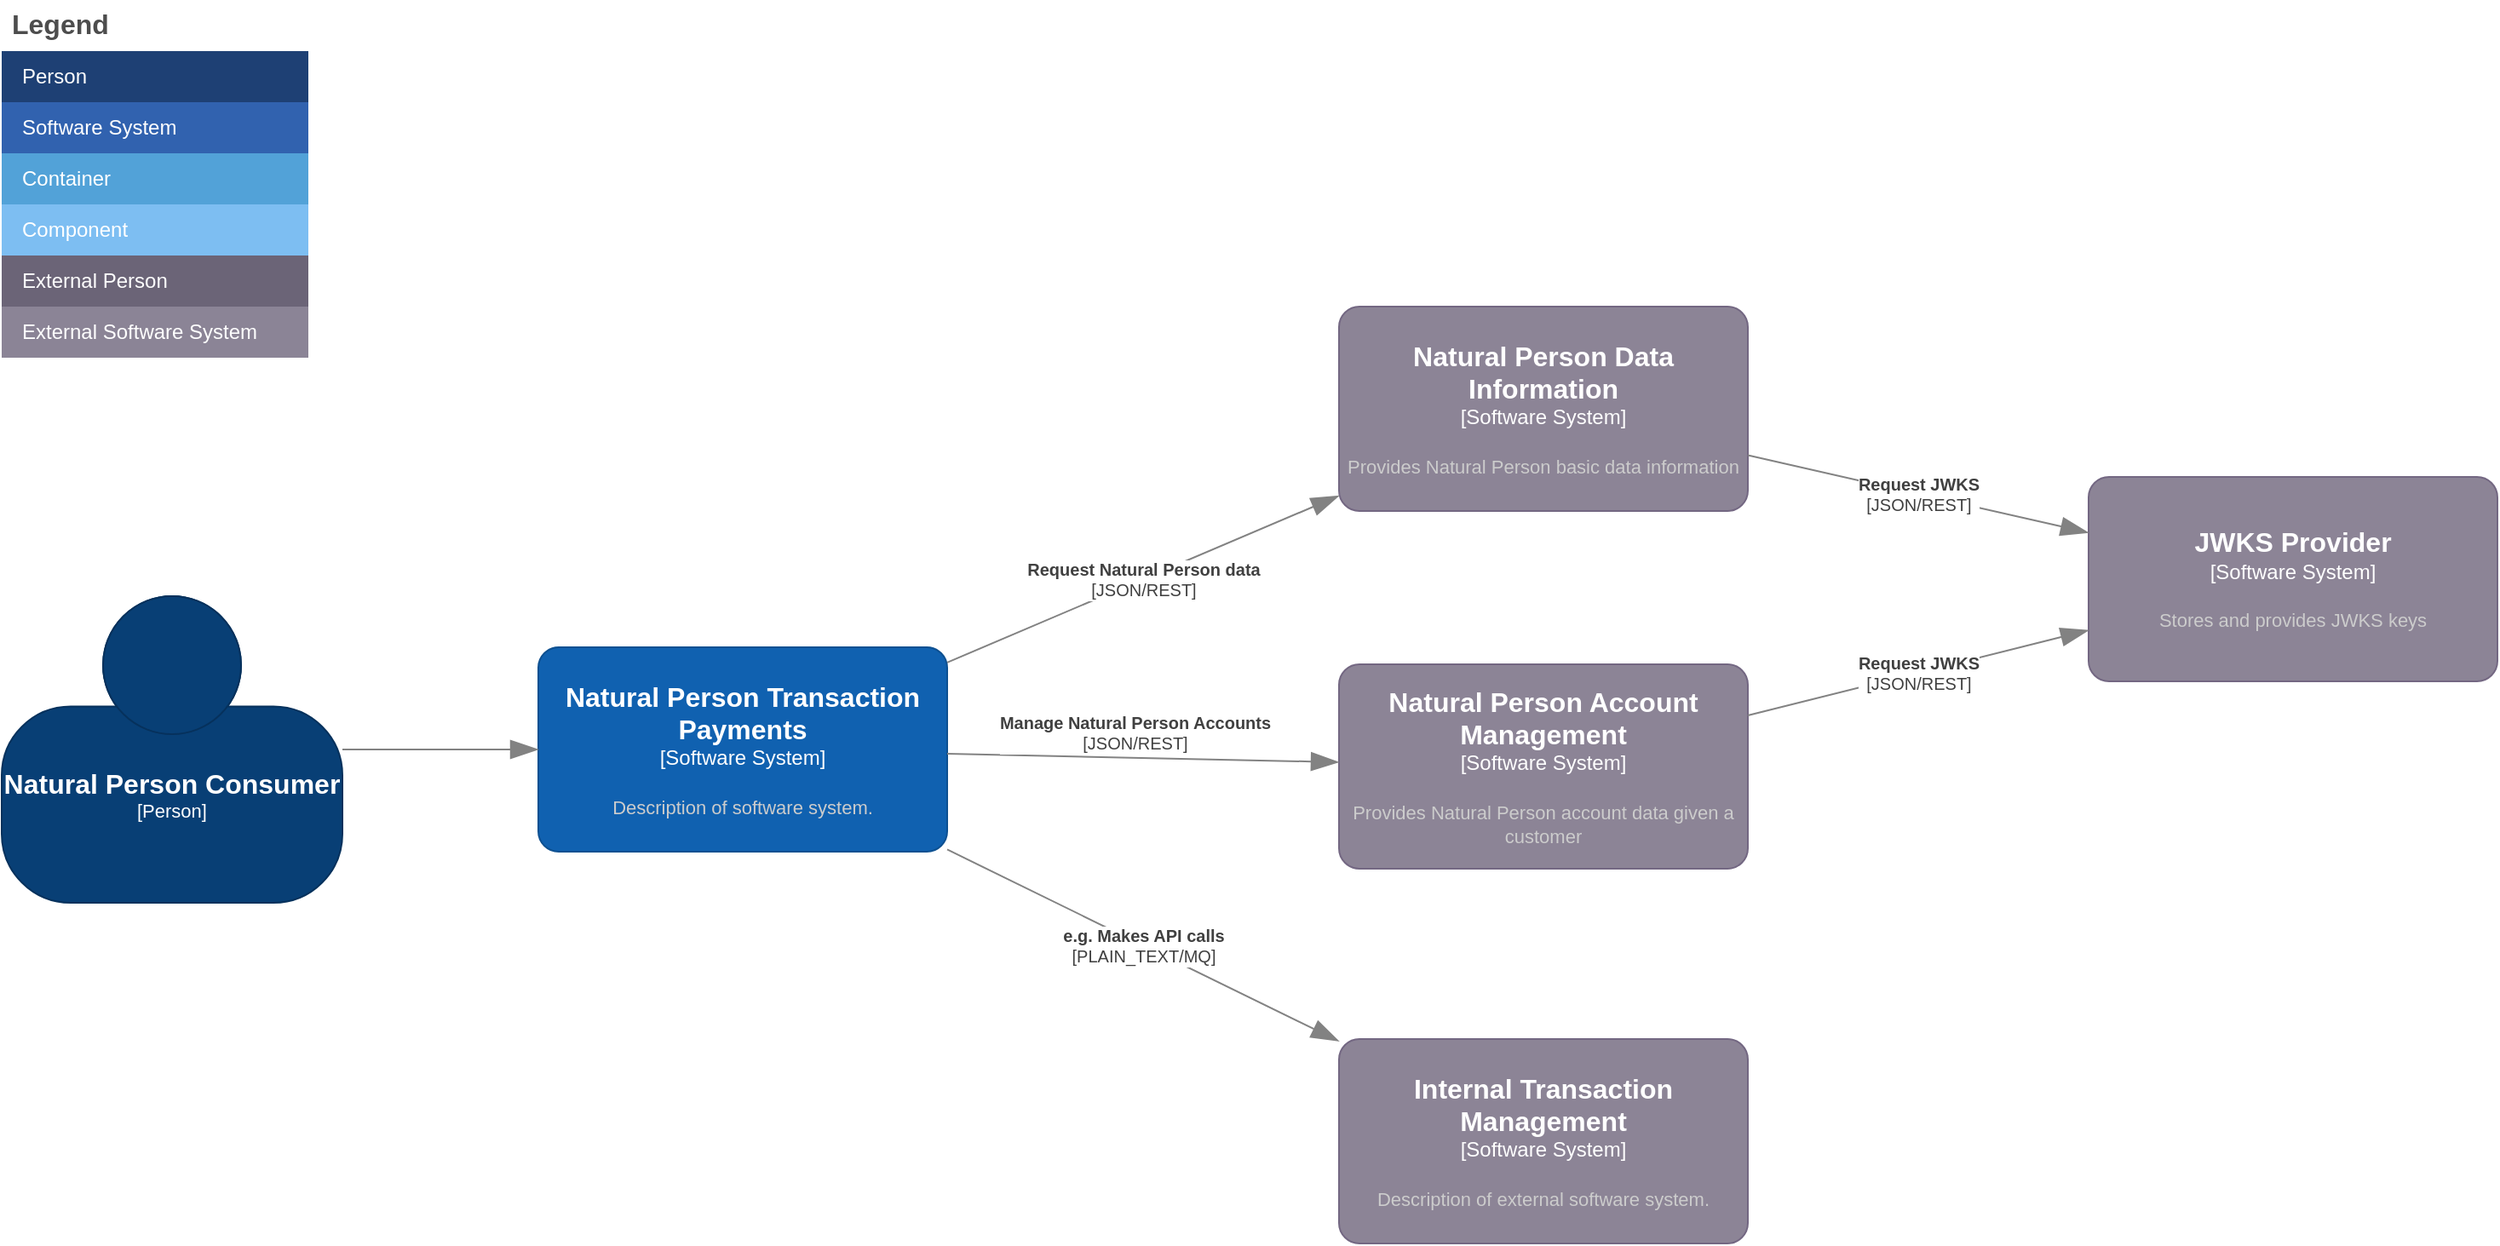 <mxfile version="28.0.7" pages="3">
  <diagram name="Context" id="nP59P-JkoSHOO8yJ1hCB">
    <mxGraphModel grid="1" page="1" gridSize="10" guides="1" tooltips="1" connect="1" arrows="1" fold="1" pageScale="1" pageWidth="850" pageHeight="1100" math="0" shadow="0">
      <root>
        <mxCell id="0" />
        <mxCell id="1" parent="0" />
        <object placeholders="1" c4Name="Natural Person Consumer" c4Type="Person" c4Description="" label="&lt;font style=&quot;font-size: 16px&quot;&gt;&lt;b&gt;%c4Name%&lt;/b&gt;&lt;/font&gt;&lt;div&gt;[%c4Type%]&lt;/div&gt;&lt;br&gt;&lt;div&gt;&lt;font style=&quot;font-size: 11px&quot;&gt;&lt;font color=&quot;#cccccc&quot;&gt;%c4Description%&lt;/font&gt;&lt;/div&gt;" id="VJsiFvjNnFKQ7XA1Muxv-1">
          <mxCell style="html=1;fontSize=11;dashed=0;whiteSpace=wrap;fillColor=#083F75;strokeColor=#06315C;fontColor=#ffffff;shape=mxgraph.c4.person2;align=center;metaEdit=1;points=[[0.5,0,0],[1,0.5,0],[1,0.75,0],[0.75,1,0],[0.5,1,0],[0.25,1,0],[0,0.75,0],[0,0.5,0]];resizable=0;" vertex="1" parent="1">
            <mxGeometry x="325" y="430" width="200" height="180" as="geometry" />
          </mxCell>
        </object>
        <object placeholders="1" c4Name="Natural Person Transaction Payments" c4Type="Software System" c4Description="Description of software system." label="&lt;font style=&quot;font-size: 16px&quot;&gt;&lt;b&gt;%c4Name%&lt;/b&gt;&lt;/font&gt;&lt;div&gt;[%c4Type%]&lt;/div&gt;&lt;br&gt;&lt;div&gt;&lt;font style=&quot;font-size: 11px&quot;&gt;&lt;font color=&quot;#cccccc&quot;&gt;%c4Description%&lt;/font&gt;&lt;/div&gt;" id="VJsiFvjNnFKQ7XA1Muxv-2">
          <mxCell style="rounded=1;whiteSpace=wrap;html=1;labelBackgroundColor=none;fillColor=#1061B0;fontColor=#ffffff;align=center;arcSize=10;strokeColor=#0D5091;metaEdit=1;resizable=0;points=[[0.25,0,0],[0.5,0,0],[0.75,0,0],[1,0.25,0],[1,0.5,0],[1,0.75,0],[0.75,1,0],[0.5,1,0],[0.25,1,0],[0,0.75,0],[0,0.5,0],[0,0.25,0]];" vertex="1" parent="1">
            <mxGeometry x="640" y="460" width="240" height="120" as="geometry" />
          </mxCell>
        </object>
        <mxCell id="VJsiFvjNnFKQ7XA1Muxv-6" value="Legend" style="shape=table;startSize=30;container=1;collapsible=0;childLayout=tableLayout;fontSize=16;align=left;verticalAlign=top;fillColor=none;strokeColor=none;fontColor=#4D4D4D;fontStyle=1;spacingLeft=6;spacing=0;resizable=0;" vertex="1" parent="1">
          <mxGeometry x="325" y="80" width="180" height="210" as="geometry" />
        </mxCell>
        <mxCell id="VJsiFvjNnFKQ7XA1Muxv-7" value="" style="shape=tableRow;horizontal=0;startSize=0;swimlaneHead=0;swimlaneBody=0;strokeColor=inherit;top=0;left=0;bottom=0;right=0;collapsible=0;dropTarget=0;fillColor=none;points=[[0,0.5],[1,0.5]];portConstraint=eastwest;fontSize=12;" vertex="1" parent="VJsiFvjNnFKQ7XA1Muxv-6">
          <mxGeometry y="30" width="180" height="30" as="geometry" />
        </mxCell>
        <mxCell id="VJsiFvjNnFKQ7XA1Muxv-8" value="Person" style="shape=partialRectangle;html=1;whiteSpace=wrap;connectable=0;strokeColor=inherit;overflow=hidden;fillColor=#1E4074;top=0;left=0;bottom=0;right=0;pointerEvents=1;fontSize=12;align=left;fontColor=#FFFFFF;gradientColor=none;spacingLeft=10;spacingRight=4;" vertex="1" parent="VJsiFvjNnFKQ7XA1Muxv-7">
          <mxGeometry width="180" height="30" as="geometry">
            <mxRectangle width="180" height="30" as="alternateBounds" />
          </mxGeometry>
        </mxCell>
        <mxCell id="VJsiFvjNnFKQ7XA1Muxv-9" value="" style="shape=tableRow;horizontal=0;startSize=0;swimlaneHead=0;swimlaneBody=0;strokeColor=inherit;top=0;left=0;bottom=0;right=0;collapsible=0;dropTarget=0;fillColor=none;points=[[0,0.5],[1,0.5]];portConstraint=eastwest;fontSize=12;" vertex="1" parent="VJsiFvjNnFKQ7XA1Muxv-6">
          <mxGeometry y="60" width="180" height="30" as="geometry" />
        </mxCell>
        <mxCell id="VJsiFvjNnFKQ7XA1Muxv-10" value="Software System" style="shape=partialRectangle;html=1;whiteSpace=wrap;connectable=0;strokeColor=inherit;overflow=hidden;fillColor=#3162AF;top=0;left=0;bottom=0;right=0;pointerEvents=1;fontSize=12;align=left;fontColor=#FFFFFF;gradientColor=none;spacingLeft=10;spacingRight=4;" vertex="1" parent="VJsiFvjNnFKQ7XA1Muxv-9">
          <mxGeometry width="180" height="30" as="geometry">
            <mxRectangle width="180" height="30" as="alternateBounds" />
          </mxGeometry>
        </mxCell>
        <mxCell id="VJsiFvjNnFKQ7XA1Muxv-11" value="" style="shape=tableRow;horizontal=0;startSize=0;swimlaneHead=0;swimlaneBody=0;strokeColor=inherit;top=0;left=0;bottom=0;right=0;collapsible=0;dropTarget=0;fillColor=none;points=[[0,0.5],[1,0.5]];portConstraint=eastwest;fontSize=12;" vertex="1" parent="VJsiFvjNnFKQ7XA1Muxv-6">
          <mxGeometry y="90" width="180" height="30" as="geometry" />
        </mxCell>
        <mxCell id="VJsiFvjNnFKQ7XA1Muxv-12" value="Container" style="shape=partialRectangle;html=1;whiteSpace=wrap;connectable=0;strokeColor=inherit;overflow=hidden;fillColor=#52a2d8;top=0;left=0;bottom=0;right=0;pointerEvents=1;fontSize=12;align=left;fontColor=#FFFFFF;gradientColor=none;spacingLeft=10;spacingRight=4;" vertex="1" parent="VJsiFvjNnFKQ7XA1Muxv-11">
          <mxGeometry width="180" height="30" as="geometry">
            <mxRectangle width="180" height="30" as="alternateBounds" />
          </mxGeometry>
        </mxCell>
        <mxCell id="VJsiFvjNnFKQ7XA1Muxv-13" value="" style="shape=tableRow;horizontal=0;startSize=0;swimlaneHead=0;swimlaneBody=0;strokeColor=inherit;top=0;left=0;bottom=0;right=0;collapsible=0;dropTarget=0;fillColor=none;points=[[0,0.5],[1,0.5]];portConstraint=eastwest;fontSize=12;" vertex="1" parent="VJsiFvjNnFKQ7XA1Muxv-6">
          <mxGeometry y="120" width="180" height="30" as="geometry" />
        </mxCell>
        <mxCell id="VJsiFvjNnFKQ7XA1Muxv-14" value="Component" style="shape=partialRectangle;html=1;whiteSpace=wrap;connectable=0;strokeColor=inherit;overflow=hidden;fillColor=#7dbef2;top=0;left=0;bottom=0;right=0;pointerEvents=1;fontSize=12;align=left;fontColor=#FFFFFF;gradientColor=none;spacingLeft=10;spacingRight=4;" vertex="1" parent="VJsiFvjNnFKQ7XA1Muxv-13">
          <mxGeometry width="180" height="30" as="geometry">
            <mxRectangle width="180" height="30" as="alternateBounds" />
          </mxGeometry>
        </mxCell>
        <mxCell id="VJsiFvjNnFKQ7XA1Muxv-15" value="" style="shape=tableRow;horizontal=0;startSize=0;swimlaneHead=0;swimlaneBody=0;strokeColor=inherit;top=0;left=0;bottom=0;right=0;collapsible=0;dropTarget=0;fillColor=none;points=[[0,0.5],[1,0.5]];portConstraint=eastwest;fontSize=12;" vertex="1" parent="VJsiFvjNnFKQ7XA1Muxv-6">
          <mxGeometry y="150" width="180" height="30" as="geometry" />
        </mxCell>
        <mxCell id="VJsiFvjNnFKQ7XA1Muxv-16" value="External Person" style="shape=partialRectangle;html=1;whiteSpace=wrap;connectable=0;strokeColor=inherit;overflow=hidden;fillColor=#6b6477;top=0;left=0;bottom=0;right=0;pointerEvents=1;fontSize=12;align=left;fontColor=#FFFFFF;gradientColor=none;spacingLeft=10;spacingRight=4;" vertex="1" parent="VJsiFvjNnFKQ7XA1Muxv-15">
          <mxGeometry width="180" height="30" as="geometry">
            <mxRectangle width="180" height="30" as="alternateBounds" />
          </mxGeometry>
        </mxCell>
        <mxCell id="VJsiFvjNnFKQ7XA1Muxv-17" value="" style="shape=tableRow;horizontal=0;startSize=0;swimlaneHead=0;swimlaneBody=0;strokeColor=inherit;top=0;left=0;bottom=0;right=0;collapsible=0;dropTarget=0;fillColor=none;points=[[0,0.5],[1,0.5]];portConstraint=eastwest;fontSize=12;" vertex="1" parent="VJsiFvjNnFKQ7XA1Muxv-6">
          <mxGeometry y="180" width="180" height="30" as="geometry" />
        </mxCell>
        <mxCell id="VJsiFvjNnFKQ7XA1Muxv-18" value="External Software System" style="shape=partialRectangle;html=1;whiteSpace=wrap;connectable=0;strokeColor=inherit;overflow=hidden;fillColor=#8b8496;top=0;left=0;bottom=0;right=0;pointerEvents=1;fontSize=12;align=left;fontColor=#FFFFFF;gradientColor=none;spacingLeft=10;spacingRight=4;" vertex="1" parent="VJsiFvjNnFKQ7XA1Muxv-17">
          <mxGeometry width="180" height="30" as="geometry">
            <mxRectangle width="180" height="30" as="alternateBounds" />
          </mxGeometry>
        </mxCell>
        <object placeholders="1" c4Name="Natural Person Data Information" c4Type="Software System" c4Description="Provides Natural Person basic data information" label="&lt;font style=&quot;font-size: 16px&quot;&gt;&lt;b&gt;%c4Name%&lt;/b&gt;&lt;/font&gt;&lt;div&gt;[%c4Type%]&lt;/div&gt;&lt;br&gt;&lt;div&gt;&lt;font style=&quot;font-size: 11px&quot;&gt;&lt;font color=&quot;#cccccc&quot;&gt;%c4Description%&lt;/font&gt;&lt;/div&gt;" id="VJsiFvjNnFKQ7XA1Muxv-19">
          <mxCell style="rounded=1;whiteSpace=wrap;html=1;labelBackgroundColor=none;fillColor=#8C8496;fontColor=#ffffff;align=center;arcSize=10;strokeColor=#736782;metaEdit=1;resizable=0;points=[[0.25,0,0],[0.5,0,0],[0.75,0,0],[1,0.25,0],[1,0.5,0],[1,0.75,0],[0.75,1,0],[0.5,1,0],[0.25,1,0],[0,0.75,0],[0,0.5,0],[0,0.25,0]];" vertex="1" parent="1">
            <mxGeometry x="1110" y="260" width="240" height="120" as="geometry" />
          </mxCell>
        </object>
        <object placeholders="1" c4Name="Natural Person Account Management" c4Type="Software System" c4Description="Provides Natural Person account data given a customer" label="&lt;font style=&quot;font-size: 16px&quot;&gt;&lt;b&gt;%c4Name%&lt;/b&gt;&lt;/font&gt;&lt;div&gt;[%c4Type%]&lt;/div&gt;&lt;br&gt;&lt;div&gt;&lt;font style=&quot;font-size: 11px&quot;&gt;&lt;font color=&quot;#cccccc&quot;&gt;%c4Description%&lt;/font&gt;&lt;/div&gt;" id="VJsiFvjNnFKQ7XA1Muxv-20">
          <mxCell style="rounded=1;whiteSpace=wrap;html=1;labelBackgroundColor=none;fillColor=#8C8496;fontColor=#ffffff;align=center;arcSize=10;strokeColor=#736782;metaEdit=1;resizable=0;points=[[0.25,0,0],[0.5,0,0],[0.75,0,0],[1,0.25,0],[1,0.5,0],[1,0.75,0],[0.75,1,0],[0.5,1,0],[0.25,1,0],[0,0.75,0],[0,0.5,0],[0,0.25,0]];" vertex="1" parent="1">
            <mxGeometry x="1110" y="470" width="240" height="120" as="geometry" />
          </mxCell>
        </object>
        <object placeholders="1" c4Name="Internal Transaction Management" c4Type="Software System" c4Description="Description of external software system." label="&lt;font style=&quot;font-size: 16px&quot;&gt;&lt;b&gt;%c4Name%&lt;/b&gt;&lt;/font&gt;&lt;div&gt;[%c4Type%]&lt;/div&gt;&lt;br&gt;&lt;div&gt;&lt;font style=&quot;font-size: 11px&quot;&gt;&lt;font color=&quot;#cccccc&quot;&gt;%c4Description%&lt;/font&gt;&lt;/div&gt;" id="VJsiFvjNnFKQ7XA1Muxv-21">
          <mxCell style="rounded=1;whiteSpace=wrap;html=1;labelBackgroundColor=none;fillColor=#8C8496;fontColor=#ffffff;align=center;arcSize=10;strokeColor=#736782;metaEdit=1;resizable=0;points=[[0.25,0,0],[0.5,0,0],[0.75,0,0],[1,0.25,0],[1,0.5,0],[1,0.75,0],[0.75,1,0],[0.5,1,0],[0.25,1,0],[0,0.75,0],[0,0.5,0],[0,0.25,0]];" vertex="1" parent="1">
            <mxGeometry x="1110" y="690" width="240" height="120" as="geometry" />
          </mxCell>
        </object>
        <object placeholders="1" c4Type="Relationship" c4Technology="JSON/REST" c4Description="Request Natural Person data" label="&lt;div style=&quot;text-align: left&quot;&gt;&lt;div style=&quot;text-align: center&quot;&gt;&lt;b&gt;%c4Description%&lt;/b&gt;&lt;/div&gt;&lt;div style=&quot;text-align: center&quot;&gt;[%c4Technology%]&lt;/div&gt;&lt;/div&gt;" id="VJsiFvjNnFKQ7XA1Muxv-23">
          <mxCell style="endArrow=blockThin;html=1;fontSize=10;fontColor=#404040;strokeWidth=1;endFill=1;strokeColor=#828282;elbow=vertical;metaEdit=1;endSize=14;startSize=14;jumpStyle=arc;jumpSize=16;rounded=0;" edge="1" parent="1" source="VJsiFvjNnFKQ7XA1Muxv-2" target="VJsiFvjNnFKQ7XA1Muxv-19">
            <mxGeometry width="240" relative="1" as="geometry">
              <mxPoint x="710" y="430" as="sourcePoint" />
              <mxPoint x="950" y="430" as="targetPoint" />
            </mxGeometry>
          </mxCell>
        </object>
        <object placeholders="1" c4Type="Relationship" c4Technology="JSON/REST" c4Description="Manage Natural Person Accounts" label="&lt;div style=&quot;text-align: left&quot;&gt;&lt;div style=&quot;text-align: center&quot;&gt;&lt;b&gt;%c4Description%&lt;/b&gt;&lt;/div&gt;&lt;div style=&quot;text-align: center&quot;&gt;[%c4Technology%]&lt;/div&gt;&lt;/div&gt;" id="VJsiFvjNnFKQ7XA1Muxv-24">
          <mxCell style="endArrow=blockThin;html=1;fontSize=10;fontColor=#404040;strokeWidth=1;endFill=1;strokeColor=#828282;elbow=vertical;metaEdit=1;endSize=14;startSize=14;jumpStyle=arc;jumpSize=16;rounded=0;" edge="1" parent="1" source="VJsiFvjNnFKQ7XA1Muxv-2" target="VJsiFvjNnFKQ7XA1Muxv-20">
            <mxGeometry x="-0.046" y="15" width="240" relative="1" as="geometry">
              <mxPoint x="1120" y="630" as="sourcePoint" />
              <mxPoint x="1378" y="410" as="targetPoint" />
              <mxPoint as="offset" />
            </mxGeometry>
          </mxCell>
        </object>
        <object placeholders="1" c4Type="Relationship" c4Technology="PLAIN_TEXT/MQ" c4Description="e.g. Makes API calls" label="&lt;div style=&quot;text-align: left&quot;&gt;&lt;div style=&quot;text-align: center&quot;&gt;&lt;b&gt;%c4Description%&lt;/b&gt;&lt;/div&gt;&lt;div style=&quot;text-align: center&quot;&gt;[%c4Technology%]&lt;/div&gt;&lt;/div&gt;" id="VJsiFvjNnFKQ7XA1Muxv-25">
          <mxCell style="endArrow=blockThin;html=1;fontSize=10;fontColor=#404040;strokeWidth=1;endFill=1;strokeColor=#828282;elbow=vertical;metaEdit=1;endSize=14;startSize=14;jumpStyle=arc;jumpSize=16;rounded=0;" edge="1" parent="1" source="VJsiFvjNnFKQ7XA1Muxv-2" target="VJsiFvjNnFKQ7XA1Muxv-21">
            <mxGeometry x="0.005" width="240" relative="1" as="geometry">
              <mxPoint x="1060" y="580" as="sourcePoint" />
              <mxPoint x="1380" y="586" as="targetPoint" />
              <mxPoint as="offset" />
            </mxGeometry>
          </mxCell>
        </object>
        <object placeholders="1" c4Type="Relationship" id="VJsiFvjNnFKQ7XA1Muxv-26">
          <mxCell style="endArrow=blockThin;html=1;fontSize=10;fontColor=#404040;strokeWidth=1;endFill=1;strokeColor=#828282;elbow=vertical;metaEdit=1;endSize=14;startSize=14;jumpStyle=arc;jumpSize=16;rounded=0;edgeStyle=orthogonalEdgeStyle;" edge="1" parent="1" source="VJsiFvjNnFKQ7XA1Muxv-1" target="VJsiFvjNnFKQ7XA1Muxv-2">
            <mxGeometry width="240" relative="1" as="geometry">
              <mxPoint x="370" y="610" as="sourcePoint" />
              <mxPoint x="610" y="610" as="targetPoint" />
            </mxGeometry>
          </mxCell>
        </object>
        <object placeholders="1" c4Name="JWKS Provider" c4Type="Software System" c4Description="Stores and provides JWKS keys" label="&lt;font style=&quot;font-size: 16px&quot;&gt;&lt;b&gt;%c4Name%&lt;/b&gt;&lt;/font&gt;&lt;div&gt;[%c4Type%]&lt;/div&gt;&lt;br&gt;&lt;div&gt;&lt;font style=&quot;font-size: 11px&quot;&gt;&lt;font color=&quot;#cccccc&quot;&gt;%c4Description%&lt;/font&gt;&lt;/div&gt;" id="VJsiFvjNnFKQ7XA1Muxv-27">
          <mxCell style="rounded=1;whiteSpace=wrap;html=1;labelBackgroundColor=none;fillColor=#8C8496;fontColor=#ffffff;align=center;arcSize=10;strokeColor=#736782;metaEdit=1;resizable=0;points=[[0.25,0,0],[0.5,0,0],[0.75,0,0],[1,0.25,0],[1,0.5,0],[1,0.75,0],[0.75,1,0],[0.5,1,0],[0.25,1,0],[0,0.75,0],[0,0.5,0],[0,0.25,0]];" vertex="1" parent="1">
            <mxGeometry x="1550" y="360" width="240" height="120" as="geometry" />
          </mxCell>
        </object>
        <object placeholders="1" c4Type="Relationship" c4Technology="JSON/REST" c4Description="Request JWKS" label="&lt;div style=&quot;text-align: left&quot;&gt;&lt;div style=&quot;text-align: center&quot;&gt;&lt;b&gt;%c4Description%&lt;/b&gt;&lt;/div&gt;&lt;div style=&quot;text-align: center&quot;&gt;[%c4Technology%]&lt;/div&gt;&lt;/div&gt;" id="VJsiFvjNnFKQ7XA1Muxv-28">
          <mxCell style="endArrow=blockThin;html=1;fontSize=10;fontColor=#404040;strokeWidth=1;endFill=1;strokeColor=#828282;elbow=vertical;metaEdit=1;endSize=14;startSize=14;jumpStyle=arc;jumpSize=16;rounded=0;" edge="1" parent="1" source="VJsiFvjNnFKQ7XA1Muxv-19" target="VJsiFvjNnFKQ7XA1Muxv-27">
            <mxGeometry width="240" relative="1" as="geometry">
              <mxPoint x="960" y="560" as="sourcePoint" />
              <mxPoint x="1218" y="340" as="targetPoint" />
            </mxGeometry>
          </mxCell>
        </object>
        <object placeholders="1" c4Type="Relationship" c4Technology="JSON/REST" c4Description="Request JWKS" label="&lt;div style=&quot;text-align: left&quot;&gt;&lt;div style=&quot;text-align: center&quot;&gt;&lt;b&gt;%c4Description%&lt;/b&gt;&lt;/div&gt;&lt;div style=&quot;text-align: center&quot;&gt;[%c4Technology%]&lt;/div&gt;&lt;/div&gt;" id="VJsiFvjNnFKQ7XA1Muxv-29">
          <mxCell style="endArrow=blockThin;html=1;fontSize=10;fontColor=#404040;strokeWidth=1;endFill=1;strokeColor=#828282;elbow=vertical;metaEdit=1;endSize=14;startSize=14;jumpStyle=arc;jumpSize=16;rounded=0;" edge="1" parent="1" source="VJsiFvjNnFKQ7XA1Muxv-20" target="VJsiFvjNnFKQ7XA1Muxv-27">
            <mxGeometry width="240" relative="1" as="geometry">
              <mxPoint x="1380" y="350" as="sourcePoint" />
              <mxPoint x="1670" y="360" as="targetPoint" />
            </mxGeometry>
          </mxCell>
        </object>
      </root>
    </mxGraphModel>
  </diagram>
  <diagram id="0m7BTQEgxHvFL--uydzx" name="Activities">
    <mxGraphModel grid="1" page="1" gridSize="10" guides="1" tooltips="1" connect="1" arrows="1" fold="1" pageScale="1" pageWidth="850" pageHeight="1100" math="0" shadow="0">
      <root>
        <mxCell id="0" />
        <mxCell id="1" parent="0" />
        <mxCell id="silgJZC7AOX8i00Fyb9P-1" value="NP Transaction Payments" style="swimlane;whiteSpace=wrap;html=1;fillColor=#dae8fc;strokeColor=#6c8ebf;strokeWidth=2;" vertex="1" parent="1">
          <mxGeometry x="320" y="70" width="220" height="1590" as="geometry" />
        </mxCell>
        <mxCell id="_Vc4pIcjMr7Bv_15TZG3-5" value="&lt;b&gt;Realizar Transaccion&lt;/b&gt;" style="html=1;whiteSpace=wrap;strokeWidth=2;rounded=1;" vertex="1" parent="silgJZC7AOX8i00Fyb9P-1">
          <mxGeometry x="45" y="60" width="110" height="50" as="geometry" />
        </mxCell>
        <mxCell id="_Vc4pIcjMr7Bv_15TZG3-9" value="" style="line;strokeWidth=6;align=left;verticalAlign=middle;spacingTop=-1;spacingLeft=3;spacingRight=3;rotatable=0;labelPosition=right;points=[];portConstraint=eastwest;" vertex="1" parent="silgJZC7AOX8i00Fyb9P-1">
          <mxGeometry x="60" y="170" width="80" height="8" as="geometry" />
        </mxCell>
        <mxCell id="_Vc4pIcjMr7Bv_15TZG3-10" value="" style="edgeStyle=orthogonalEdgeStyle;html=1;verticalAlign=bottom;endArrow=open;endSize=12;strokeColor=#000000;rounded=0;strokeWidth=2;" edge="1" parent="silgJZC7AOX8i00Fyb9P-1" source="_Vc4pIcjMr7Bv_15TZG3-5" target="_Vc4pIcjMr7Bv_15TZG3-9">
          <mxGeometry relative="1" as="geometry">
            <mxPoint x="85" y="80" as="targetPoint" />
            <mxPoint x="-30" y="80" as="sourcePoint" />
            <Array as="points">
              <mxPoint x="100" y="160" />
              <mxPoint x="100" y="160" />
            </Array>
          </mxGeometry>
        </mxCell>
        <mxCell id="_Vc4pIcjMr7Bv_15TZG3-6" value="" style="rhombus;whiteSpace=wrap;html=1;strokeWidth=2;" vertex="1" parent="silgJZC7AOX8i00Fyb9P-1">
          <mxGeometry x="85" y="410" width="30" height="50" as="geometry" />
        </mxCell>
        <mxCell id="_Vc4pIcjMr7Bv_15TZG3-13" value="" style="line;strokeWidth=6;align=left;verticalAlign=middle;spacingTop=-1;spacingLeft=3;spacingRight=3;rotatable=0;labelPosition=right;points=[];portConstraint=eastwest;" vertex="1" parent="silgJZC7AOX8i00Fyb9P-1">
          <mxGeometry x="60" y="360" width="80" height="8" as="geometry" />
        </mxCell>
        <mxCell id="_Vc4pIcjMr7Bv_15TZG3-16" value="" style="edgeStyle=orthogonalEdgeStyle;html=1;verticalAlign=bottom;endArrow=open;endSize=12;strokeColor=#000000;rounded=0;strokeWidth=2;entryX=0.5;entryY=0;entryDx=0;entryDy=0;exitX=0.499;exitY=0.933;exitDx=0;exitDy=0;exitPerimeter=0;" edge="1" parent="silgJZC7AOX8i00Fyb9P-1" source="_Vc4pIcjMr7Bv_15TZG3-13" target="_Vc4pIcjMr7Bv_15TZG3-6">
          <mxGeometry relative="1" as="geometry">
            <mxPoint x="100" y="240" as="targetPoint" />
            <mxPoint x="100" y="180" as="sourcePoint" />
            <Array as="points" />
          </mxGeometry>
        </mxCell>
        <mxCell id="_Vc4pIcjMr7Bv_15TZG3-17" value="" style="shape=umlDestroy;whiteSpace=wrap;html=1;strokeWidth=3;targetShapes=umlLifeline;strokeColor=#FF0000;" vertex="1" parent="silgJZC7AOX8i00Fyb9P-1">
          <mxGeometry x="160" y="420" width="30" height="30" as="geometry" />
        </mxCell>
        <mxCell id="_Vc4pIcjMr7Bv_15TZG3-18" value="" style="edgeStyle=orthogonalEdgeStyle;html=1;verticalAlign=bottom;endArrow=open;endSize=12;strokeColor=#000000;rounded=0;strokeWidth=2;exitX=1;exitY=0.5;exitDx=0;exitDy=0;" edge="1" parent="silgJZC7AOX8i00Fyb9P-1" source="_Vc4pIcjMr7Bv_15TZG3-6" target="_Vc4pIcjMr7Bv_15TZG3-17">
          <mxGeometry relative="1" as="geometry">
            <mxPoint x="100" y="423" as="targetPoint" />
            <mxPoint x="100" y="380" as="sourcePoint" />
            <Array as="points" />
          </mxGeometry>
        </mxCell>
        <mxCell id="_Vc4pIcjMr7Bv_15TZG3-19" value="No" style="edgeLabel;html=1;align=center;verticalAlign=middle;resizable=0;points=[];" vertex="1" connectable="0" parent="_Vc4pIcjMr7Bv_15TZG3-18">
          <mxGeometry x="-0.441" relative="1" as="geometry">
            <mxPoint y="-10" as="offset" />
          </mxGeometry>
        </mxCell>
        <mxCell id="_Vc4pIcjMr7Bv_15TZG3-20" value="Existen?" style="text;html=1;align=center;verticalAlign=middle;whiteSpace=wrap;rounded=0;" vertex="1" parent="silgJZC7AOX8i00Fyb9P-1">
          <mxGeometry x="40" y="400" width="60" height="30" as="geometry" />
        </mxCell>
        <mxCell id="_Vc4pIcjMr7Bv_15TZG3-23" value="" style="line;strokeWidth=6;align=left;verticalAlign=middle;spacingTop=-1;spacingLeft=3;spacingRight=3;rotatable=0;labelPosition=right;points=[];portConstraint=eastwest;" vertex="1" parent="silgJZC7AOX8i00Fyb9P-1">
          <mxGeometry x="60" y="630" width="80" height="8" as="geometry" />
        </mxCell>
        <mxCell id="_Vc4pIcjMr7Bv_15TZG3-27" value="" style="rhombus;whiteSpace=wrap;html=1;strokeWidth=2;" vertex="1" parent="silgJZC7AOX8i00Fyb9P-1">
          <mxGeometry x="85" y="865" width="30" height="50" as="geometry" />
        </mxCell>
        <mxCell id="_Vc4pIcjMr7Bv_15TZG3-28" value="" style="line;strokeWidth=6;align=left;verticalAlign=middle;spacingTop=-1;spacingLeft=3;spacingRight=3;rotatable=0;labelPosition=right;points=[];portConstraint=eastwest;" vertex="1" parent="silgJZC7AOX8i00Fyb9P-1">
          <mxGeometry x="60" y="815" width="80" height="8" as="geometry" />
        </mxCell>
        <mxCell id="_Vc4pIcjMr7Bv_15TZG3-29" value="" style="edgeStyle=orthogonalEdgeStyle;html=1;verticalAlign=bottom;endArrow=open;endSize=12;strokeColor=#000000;rounded=0;strokeWidth=2;entryX=0.5;entryY=0;entryDx=0;entryDy=0;exitX=0.499;exitY=0.933;exitDx=0;exitDy=0;exitPerimeter=0;" edge="1" parent="silgJZC7AOX8i00Fyb9P-1" source="_Vc4pIcjMr7Bv_15TZG3-28" target="_Vc4pIcjMr7Bv_15TZG3-27">
          <mxGeometry relative="1" as="geometry">
            <mxPoint x="100" y="695" as="targetPoint" />
            <mxPoint x="100" y="635" as="sourcePoint" />
            <Array as="points" />
          </mxGeometry>
        </mxCell>
        <mxCell id="_Vc4pIcjMr7Bv_15TZG3-30" value="" style="shape=umlDestroy;whiteSpace=wrap;html=1;strokeWidth=3;targetShapes=umlLifeline;strokeColor=#FF0000;" vertex="1" parent="silgJZC7AOX8i00Fyb9P-1">
          <mxGeometry x="160" y="875" width="30" height="30" as="geometry" />
        </mxCell>
        <mxCell id="_Vc4pIcjMr7Bv_15TZG3-31" value="" style="edgeStyle=orthogonalEdgeStyle;html=1;verticalAlign=bottom;endArrow=open;endSize=12;strokeColor=#000000;rounded=0;strokeWidth=2;exitX=1;exitY=0.5;exitDx=0;exitDy=0;" edge="1" parent="silgJZC7AOX8i00Fyb9P-1" source="_Vc4pIcjMr7Bv_15TZG3-27" target="_Vc4pIcjMr7Bv_15TZG3-30">
          <mxGeometry relative="1" as="geometry">
            <mxPoint x="100" y="878" as="targetPoint" />
            <mxPoint x="100" y="835" as="sourcePoint" />
            <Array as="points" />
          </mxGeometry>
        </mxCell>
        <mxCell id="_Vc4pIcjMr7Bv_15TZG3-32" value="No" style="edgeLabel;html=1;align=center;verticalAlign=middle;resizable=0;points=[];" vertex="1" connectable="0" parent="_Vc4pIcjMr7Bv_15TZG3-31">
          <mxGeometry x="-0.441" relative="1" as="geometry">
            <mxPoint y="-10" as="offset" />
          </mxGeometry>
        </mxCell>
        <mxCell id="_Vc4pIcjMr7Bv_15TZG3-33" value="Están activos?" style="text;html=1;align=center;verticalAlign=middle;whiteSpace=wrap;rounded=0;" vertex="1" parent="silgJZC7AOX8i00Fyb9P-1">
          <mxGeometry x="40" y="845" width="60" height="30" as="geometry" />
        </mxCell>
        <mxCell id="_Vc4pIcjMr7Bv_15TZG3-45" value="" style="rhombus;whiteSpace=wrap;html=1;strokeWidth=2;" vertex="1" parent="silgJZC7AOX8i00Fyb9P-1">
          <mxGeometry x="85" y="1053" width="30" height="50" as="geometry" />
        </mxCell>
        <mxCell id="_Vc4pIcjMr7Bv_15TZG3-47" value="" style="shape=umlDestroy;whiteSpace=wrap;html=1;strokeWidth=3;targetShapes=umlLifeline;strokeColor=#FF0000;" vertex="1" parent="silgJZC7AOX8i00Fyb9P-1">
          <mxGeometry x="160" y="1063" width="30" height="30" as="geometry" />
        </mxCell>
        <mxCell id="_Vc4pIcjMr7Bv_15TZG3-48" value="" style="edgeStyle=orthogonalEdgeStyle;html=1;verticalAlign=bottom;endArrow=open;endSize=12;strokeColor=#000000;rounded=0;strokeWidth=2;exitX=1;exitY=0.5;exitDx=0;exitDy=0;" edge="1" parent="silgJZC7AOX8i00Fyb9P-1" source="_Vc4pIcjMr7Bv_15TZG3-45" target="_Vc4pIcjMr7Bv_15TZG3-47">
          <mxGeometry relative="1" as="geometry">
            <mxPoint x="100" y="1066" as="targetPoint" />
            <mxPoint x="100" y="1023" as="sourcePoint" />
            <Array as="points" />
          </mxGeometry>
        </mxCell>
        <mxCell id="_Vc4pIcjMr7Bv_15TZG3-49" value="No" style="edgeLabel;html=1;align=center;verticalAlign=middle;resizable=0;points=[];" vertex="1" connectable="0" parent="_Vc4pIcjMr7Bv_15TZG3-48">
          <mxGeometry x="-0.441" relative="1" as="geometry">
            <mxPoint y="-10" as="offset" />
          </mxGeometry>
        </mxCell>
        <mxCell id="_Vc4pIcjMr7Bv_15TZG3-50" value="Exitosa?" style="text;html=1;align=center;verticalAlign=middle;whiteSpace=wrap;rounded=0;" vertex="1" parent="silgJZC7AOX8i00Fyb9P-1">
          <mxGeometry x="40" y="1033" width="60" height="30" as="geometry" />
        </mxCell>
        <mxCell id="_Vc4pIcjMr7Bv_15TZG3-53" value="" style="ellipse;html=1;shape=endState;fillColor=#000000;strokeColor=#000000;strokeWidth=2;" vertex="1" parent="silgJZC7AOX8i00Fyb9P-1">
          <mxGeometry x="90" y="1540" width="30" height="30" as="geometry" />
        </mxCell>
        <mxCell id="_Vc4pIcjMr7Bv_15TZG3-60" value="Origen tiene fondos suficientes?" style="text;html=1;align=center;verticalAlign=middle;whiteSpace=wrap;rounded=0;" vertex="1" parent="silgJZC7AOX8i00Fyb9P-1">
          <mxGeometry x="10" y="520" width="90" height="30" as="geometry" />
        </mxCell>
        <mxCell id="tLhB7nIt1tfXcMsv1X7D-4" value="" style="line;strokeWidth=6;align=left;verticalAlign=middle;spacingTop=-1;spacingLeft=3;spacingRight=3;rotatable=0;labelPosition=right;points=[];portConstraint=eastwest;" vertex="1" parent="silgJZC7AOX8i00Fyb9P-1">
          <mxGeometry x="60" y="1150" width="80" height="8" as="geometry" />
        </mxCell>
        <mxCell id="_Vc4pIcjMr7Bv_15TZG3-51" value="" style="edgeStyle=orthogonalEdgeStyle;html=1;verticalAlign=bottom;endArrow=open;endSize=12;strokeColor=#000000;rounded=0;strokeWidth=2;exitX=0.5;exitY=1;exitDx=0;exitDy=0;entryX=0.5;entryY=0;entryDx=0;entryDy=0;entryPerimeter=0;" edge="1" parent="silgJZC7AOX8i00Fyb9P-1" source="_Vc4pIcjMr7Bv_15TZG3-45" target="tLhB7nIt1tfXcMsv1X7D-4">
          <mxGeometry relative="1" as="geometry">
            <mxPoint x="60" y="1150" as="targetPoint" />
            <mxPoint x="150" y="1080" as="sourcePoint" />
            <Array as="points" />
          </mxGeometry>
        </mxCell>
        <mxCell id="_Vc4pIcjMr7Bv_15TZG3-52" value="Si" style="edgeLabel;html=1;align=center;verticalAlign=middle;resizable=0;points=[];" vertex="1" connectable="0" parent="_Vc4pIcjMr7Bv_15TZG3-51">
          <mxGeometry x="-0.441" relative="1" as="geometry">
            <mxPoint x="10" y="-6" as="offset" />
          </mxGeometry>
        </mxCell>
        <mxCell id="tLhB7nIt1tfXcMsv1X7D-7" value="" style="line;strokeWidth=6;align=left;verticalAlign=middle;spacingTop=-1;spacingLeft=3;spacingRight=3;rotatable=0;labelPosition=right;points=[];portConstraint=eastwest;" vertex="1" parent="silgJZC7AOX8i00Fyb9P-1">
          <mxGeometry x="65" y="1370" width="80" height="8" as="geometry" />
        </mxCell>
        <mxCell id="_Vc4pIcjMr7Bv_15TZG3-54" value="" style="edgeStyle=orthogonalEdgeStyle;html=1;verticalAlign=bottom;endArrow=open;endSize=12;strokeColor=#000000;rounded=0;strokeWidth=2;entryX=0.5;entryY=0;entryDx=0;entryDy=0;" edge="1" parent="silgJZC7AOX8i00Fyb9P-1" source="tLhB7nIt1tfXcMsv1X7D-7" target="tLhB7nIt1tfXcMsv1X7D-10">
          <mxGeometry relative="1" as="geometry">
            <mxPoint x="110" y="1480" as="targetPoint" />
            <mxPoint x="-120" y="1260" as="sourcePoint" />
            <Array as="points">
              <mxPoint x="105" y="1410" />
              <mxPoint x="105" y="1410" />
            </Array>
          </mxGeometry>
        </mxCell>
        <mxCell id="tLhB7nIt1tfXcMsv1X7D-10" value="" style="rhombus;whiteSpace=wrap;html=1;strokeWidth=2;" vertex="1" parent="silgJZC7AOX8i00Fyb9P-1">
          <mxGeometry x="90" y="1440" width="30" height="50" as="geometry" />
        </mxCell>
        <mxCell id="tLhB7nIt1tfXcMsv1X7D-11" value="" style="shape=umlDestroy;whiteSpace=wrap;html=1;strokeWidth=3;targetShapes=umlLifeline;strokeColor=#FF0000;" vertex="1" parent="silgJZC7AOX8i00Fyb9P-1">
          <mxGeometry x="165" y="1450" width="30" height="30" as="geometry" />
        </mxCell>
        <mxCell id="tLhB7nIt1tfXcMsv1X7D-12" value="" style="edgeStyle=orthogonalEdgeStyle;html=1;verticalAlign=bottom;endArrow=open;endSize=12;strokeColor=#000000;rounded=0;strokeWidth=2;exitX=1;exitY=0.5;exitDx=0;exitDy=0;" edge="1" parent="silgJZC7AOX8i00Fyb9P-1" source="tLhB7nIt1tfXcMsv1X7D-10" target="tLhB7nIt1tfXcMsv1X7D-11">
          <mxGeometry relative="1" as="geometry">
            <mxPoint x="105" y="1453" as="targetPoint" />
            <mxPoint x="105" y="1410" as="sourcePoint" />
            <Array as="points" />
          </mxGeometry>
        </mxCell>
        <mxCell id="tLhB7nIt1tfXcMsv1X7D-13" value="No" style="edgeLabel;html=1;align=center;verticalAlign=middle;resizable=0;points=[];" connectable="0" vertex="1" parent="tLhB7nIt1tfXcMsv1X7D-12">
          <mxGeometry x="-0.441" relative="1" as="geometry">
            <mxPoint y="-10" as="offset" />
          </mxGeometry>
        </mxCell>
        <mxCell id="tLhB7nIt1tfXcMsv1X7D-14" value="" style="edgeStyle=orthogonalEdgeStyle;html=1;verticalAlign=bottom;endArrow=open;endSize=12;strokeColor=#000000;rounded=0;strokeWidth=2;exitX=0.5;exitY=1;exitDx=0;exitDy=0;" edge="1" parent="silgJZC7AOX8i00Fyb9P-1" source="tLhB7nIt1tfXcMsv1X7D-10" target="_Vc4pIcjMr7Bv_15TZG3-53">
          <mxGeometry relative="1" as="geometry">
            <mxPoint x="105" y="1537" as="targetPoint" />
            <mxPoint x="155" y="1467" as="sourcePoint" />
            <Array as="points" />
          </mxGeometry>
        </mxCell>
        <mxCell id="tLhB7nIt1tfXcMsv1X7D-15" value="Si" style="edgeLabel;html=1;align=center;verticalAlign=middle;resizable=0;points=[];" connectable="0" vertex="1" parent="tLhB7nIt1tfXcMsv1X7D-14">
          <mxGeometry x="-0.441" relative="1" as="geometry">
            <mxPoint x="10" y="-6" as="offset" />
          </mxGeometry>
        </mxCell>
        <mxCell id="silgJZC7AOX8i00Fyb9P-2" value="NP Account Management" style="swimlane;whiteSpace=wrap;html=1;fillColor=#f5f5f5;fontColor=#333333;strokeColor=#666666;strokeWidth=2;" vertex="1" parent="1">
          <mxGeometry x="540" y="70" width="200" height="1590" as="geometry" />
        </mxCell>
        <mxCell id="_Vc4pIcjMr7Bv_15TZG3-7" value="&lt;b&gt;Solicitar Cuenta de Origen&lt;/b&gt;" style="html=1;whiteSpace=wrap;strokeWidth=2;rounded=1;" vertex="1" parent="silgJZC7AOX8i00Fyb9P-2">
          <mxGeometry x="45" y="170" width="110" height="50" as="geometry" />
        </mxCell>
        <mxCell id="_Vc4pIcjMr7Bv_15TZG3-8" value="&lt;b&gt;Solicitar Cuenta de Destino&lt;/b&gt;" style="html=1;whiteSpace=wrap;strokeWidth=2;rounded=1;" vertex="1" parent="silgJZC7AOX8i00Fyb9P-2">
          <mxGeometry x="45" y="240" width="110" height="50" as="geometry" />
        </mxCell>
        <mxCell id="ImQ852Q7379dFmY-jcsw-1" value="&lt;b&gt;Actualizar&lt;br&gt;saldo origen&lt;/b&gt;" style="html=1;whiteSpace=wrap;strokeWidth=2;rounded=1;" vertex="1" parent="silgJZC7AOX8i00Fyb9P-2">
          <mxGeometry x="30" y="1160" width="110" height="50" as="geometry" />
        </mxCell>
        <mxCell id="tLhB7nIt1tfXcMsv1X7D-3" value="&lt;b&gt;Actualizar&lt;br&gt;saldo origen&lt;/b&gt;" style="html=1;whiteSpace=wrap;strokeWidth=2;rounded=1;" vertex="1" parent="silgJZC7AOX8i00Fyb9P-2">
          <mxGeometry x="30" y="1230" width="110" height="50" as="geometry" />
        </mxCell>
        <mxCell id="silgJZC7AOX8i00Fyb9P-3" value="NP Data Information" style="swimlane;whiteSpace=wrap;html=1;fillColor=#f5f5f5;fontColor=#333333;strokeColor=#666666;strokeWidth=2;" vertex="1" parent="1">
          <mxGeometry x="740" y="70" width="200" height="1590" as="geometry" />
        </mxCell>
        <mxCell id="_Vc4pIcjMr7Bv_15TZG3-21" value="&lt;b&gt;Solicitar Cliente&lt;br&gt;de Origen&lt;/b&gt;" style="html=1;whiteSpace=wrap;strokeWidth=2;rounded=1;" vertex="1" parent="silgJZC7AOX8i00Fyb9P-3">
          <mxGeometry x="25" y="630" width="110" height="50" as="geometry" />
        </mxCell>
        <mxCell id="_Vc4pIcjMr7Bv_15TZG3-22" value="&lt;b&gt;Solicitar Cliente&lt;br&gt;de Destino&lt;/b&gt;" style="html=1;whiteSpace=wrap;strokeWidth=2;rounded=1;" vertex="1" parent="silgJZC7AOX8i00Fyb9P-3">
          <mxGeometry x="25" y="690" width="110" height="50" as="geometry" />
        </mxCell>
        <mxCell id="silgJZC7AOX8i00Fyb9P-4" value="Internal Transaction Managament" style="swimlane;whiteSpace=wrap;html=1;fillColor=#f5f5f5;fontColor=#333333;strokeColor=#666666;strokeWidth=2;" vertex="1" parent="1">
          <mxGeometry x="940" y="70" width="200" height="1590" as="geometry">
            <mxRectangle x="680" y="70" width="220" height="30" as="alternateBounds" />
          </mxGeometry>
        </mxCell>
        <mxCell id="_Vc4pIcjMr7Bv_15TZG3-39" value="&lt;b&gt;Realizar Transaccion&lt;/b&gt;" style="html=1;whiteSpace=wrap;strokeWidth=2;rounded=1;" vertex="1" parent="silgJZC7AOX8i00Fyb9P-4">
          <mxGeometry x="45" y="930" width="110" height="50" as="geometry" />
        </mxCell>
        <mxCell id="_Vc4pIcjMr7Bv_15TZG3-2" value="" style="edgeStyle=orthogonalEdgeStyle;html=1;verticalAlign=bottom;endArrow=open;endSize=12;strokeColor=#000000;rounded=0;strokeWidth=2;" edge="1" parent="1" source="ejpKM3nCbJ92GtCU80mh-1" target="_Vc4pIcjMr7Bv_15TZG3-5">
          <mxGeometry relative="1" as="geometry">
            <mxPoint x="220" y="220" as="targetPoint" />
            <mxPoint x="270" y="155.0" as="sourcePoint" />
          </mxGeometry>
        </mxCell>
        <mxCell id="_Vc4pIcjMr7Bv_15TZG3-11" value="" style="edgeStyle=orthogonalEdgeStyle;html=1;verticalAlign=bottom;endArrow=open;endSize=12;strokeColor=#000000;rounded=0;strokeWidth=2;exitX=0.723;exitY=0.818;exitDx=0;exitDy=0;exitPerimeter=0;" edge="1" parent="1" source="_Vc4pIcjMr7Bv_15TZG3-9" target="_Vc4pIcjMr7Bv_15TZG3-7">
          <mxGeometry relative="1" as="geometry">
            <mxPoint x="430" y="250" as="targetPoint" />
            <mxPoint x="430" y="190" as="sourcePoint" />
            <Array as="points">
              <mxPoint x="440" y="247" />
              <mxPoint x="440" y="265" />
            </Array>
          </mxGeometry>
        </mxCell>
        <mxCell id="_Vc4pIcjMr7Bv_15TZG3-12" value="" style="edgeStyle=orthogonalEdgeStyle;html=1;verticalAlign=bottom;endArrow=open;endSize=12;strokeColor=#000000;rounded=0;strokeWidth=2;exitX=0.251;exitY=0.815;exitDx=0;exitDy=0;exitPerimeter=0;" edge="1" parent="1" source="_Vc4pIcjMr7Bv_15TZG3-9" target="_Vc4pIcjMr7Bv_15TZG3-8">
          <mxGeometry relative="1" as="geometry">
            <mxPoint x="567" y="318" as="targetPoint" />
            <mxPoint x="440" y="300" as="sourcePoint" />
            <Array as="points">
              <mxPoint x="400" y="335" />
            </Array>
          </mxGeometry>
        </mxCell>
        <mxCell id="_Vc4pIcjMr7Bv_15TZG3-14" value="" style="edgeStyle=orthogonalEdgeStyle;html=1;verticalAlign=bottom;endArrow=open;endSize=12;strokeColor=#000000;rounded=0;strokeWidth=2;entryX=0.259;entryY=0.161;entryDx=0;entryDy=0;entryPerimeter=0;" edge="1" parent="1" source="_Vc4pIcjMr7Bv_15TZG3-8" target="_Vc4pIcjMr7Bv_15TZG3-13">
          <mxGeometry relative="1" as="geometry">
            <mxPoint x="460" y="420" as="targetPoint" />
            <mxPoint x="490" y="380" as="sourcePoint" />
            <Array as="points">
              <mxPoint x="640" y="380" />
              <mxPoint x="401" y="380" />
            </Array>
          </mxGeometry>
        </mxCell>
        <mxCell id="_Vc4pIcjMr7Bv_15TZG3-15" value="" style="edgeStyle=orthogonalEdgeStyle;html=1;verticalAlign=bottom;endArrow=open;endSize=12;strokeColor=#000000;rounded=0;strokeWidth=2;entryX=0.75;entryY=0;entryDx=0;entryDy=0;entryPerimeter=0;" edge="1" parent="1" source="_Vc4pIcjMr7Bv_15TZG3-7" target="_Vc4pIcjMr7Bv_15TZG3-13">
          <mxGeometry relative="1" as="geometry">
            <mxPoint x="421" y="471" as="targetPoint" />
            <mxPoint x="640" y="400" as="sourcePoint" />
            <Array as="points">
              <mxPoint x="710" y="265" />
              <mxPoint x="710" y="400" />
              <mxPoint x="440" y="400" />
            </Array>
          </mxGeometry>
        </mxCell>
        <mxCell id="_Vc4pIcjMr7Bv_15TZG3-24" value="" style="edgeStyle=orthogonalEdgeStyle;html=1;verticalAlign=bottom;endArrow=open;endSize=12;strokeColor=#000000;rounded=0;strokeWidth=2;exitX=0.723;exitY=0.818;exitDx=0;exitDy=0;exitPerimeter=0;" edge="1" parent="1" source="_Vc4pIcjMr7Bv_15TZG3-23" target="_Vc4pIcjMr7Bv_15TZG3-21">
          <mxGeometry relative="1" as="geometry">
            <mxPoint x="585" y="725" as="targetPoint" />
            <mxPoint x="430" y="650" as="sourcePoint" />
            <Array as="points">
              <mxPoint x="438" y="725" />
            </Array>
          </mxGeometry>
        </mxCell>
        <mxCell id="_Vc4pIcjMr7Bv_15TZG3-25" value="" style="edgeStyle=orthogonalEdgeStyle;html=1;verticalAlign=bottom;endArrow=open;endSize=12;strokeColor=#000000;rounded=0;strokeWidth=2;exitX=0.251;exitY=0.815;exitDx=0;exitDy=0;exitPerimeter=0;" edge="1" parent="1" source="_Vc4pIcjMr7Bv_15TZG3-23" target="_Vc4pIcjMr7Bv_15TZG3-22">
          <mxGeometry relative="1" as="geometry">
            <mxPoint x="585" y="795" as="targetPoint" />
            <mxPoint x="440" y="760" as="sourcePoint" />
            <Array as="points">
              <mxPoint x="400" y="780" />
            </Array>
          </mxGeometry>
        </mxCell>
        <mxCell id="_Vc4pIcjMr7Bv_15TZG3-36" value="" style="edgeStyle=orthogonalEdgeStyle;html=1;verticalAlign=bottom;endArrow=open;endSize=12;strokeColor=#000000;rounded=0;strokeWidth=2;entryX=0.75;entryY=0;entryDx=0;entryDy=0;entryPerimeter=0;" edge="1" parent="1" source="_Vc4pIcjMr7Bv_15TZG3-21" target="_Vc4pIcjMr7Bv_15TZG3-28">
          <mxGeometry relative="1" as="geometry">
            <mxPoint x="421" y="926" as="targetPoint" />
            <mxPoint x="695" y="720" as="sourcePoint" />
            <Array as="points">
              <mxPoint x="910" y="720" />
              <mxPoint x="910" y="855" />
              <mxPoint x="440" y="855" />
            </Array>
          </mxGeometry>
        </mxCell>
        <mxCell id="_Vc4pIcjMr7Bv_15TZG3-35" value="" style="edgeStyle=orthogonalEdgeStyle;html=1;verticalAlign=bottom;endArrow=open;endSize=12;strokeColor=#000000;rounded=0;strokeWidth=2;entryX=0.259;entryY=0.161;entryDx=0;entryDy=0;entryPerimeter=0;" edge="1" parent="1" source="_Vc4pIcjMr7Bv_15TZG3-22" target="_Vc4pIcjMr7Bv_15TZG3-28">
          <mxGeometry relative="1" as="geometry">
            <mxPoint x="460" y="875" as="targetPoint" />
            <mxPoint x="640" y="815" as="sourcePoint" />
            <Array as="points">
              <mxPoint x="820" y="835" />
              <mxPoint x="401" y="835" />
            </Array>
          </mxGeometry>
        </mxCell>
        <mxCell id="_Vc4pIcjMr7Bv_15TZG3-34" value="" style="edgeStyle=orthogonalEdgeStyle;html=1;verticalAlign=bottom;endArrow=open;endSize=12;strokeColor=#000000;rounded=0;strokeWidth=2;exitX=0.5;exitY=1;exitDx=0;exitDy=0;" edge="1" parent="1" source="_Vc4pIcjMr7Bv_15TZG3-27" target="_Vc4pIcjMr7Bv_15TZG3-39">
          <mxGeometry relative="1" as="geometry">
            <mxPoint x="420" y="1025" as="targetPoint" />
            <mxPoint x="420" y="655" as="sourcePoint" />
            <Array as="points">
              <mxPoint x="420" y="1025" />
            </Array>
          </mxGeometry>
        </mxCell>
        <mxCell id="_Vc4pIcjMr7Bv_15TZG3-38" value="Si" style="edgeLabel;html=1;align=center;verticalAlign=middle;resizable=0;points=[];" vertex="1" connectable="0" parent="_Vc4pIcjMr7Bv_15TZG3-34">
          <mxGeometry x="-0.657" relative="1" as="geometry">
            <mxPoint x="-55" y="-30" as="offset" />
          </mxGeometry>
        </mxCell>
        <mxCell id="_Vc4pIcjMr7Bv_15TZG3-46" value="" style="edgeStyle=orthogonalEdgeStyle;html=1;verticalAlign=bottom;endArrow=open;endSize=12;strokeColor=#000000;rounded=0;strokeWidth=2;entryX=0.5;entryY=0;entryDx=0;entryDy=0;" edge="1" parent="1" source="_Vc4pIcjMr7Bv_15TZG3-39" target="_Vc4pIcjMr7Bv_15TZG3-45">
          <mxGeometry relative="1" as="geometry">
            <mxPoint x="420" y="953" as="targetPoint" />
            <mxPoint x="420" y="1080" as="sourcePoint" />
            <Array as="points">
              <mxPoint x="1010" y="1070" />
              <mxPoint x="420" y="1070" />
            </Array>
          </mxGeometry>
        </mxCell>
        <mxCell id="_Vc4pIcjMr7Bv_15TZG3-56" value="" style="rhombus;whiteSpace=wrap;html=1;strokeWidth=2;" vertex="1" parent="1">
          <mxGeometry x="405" y="580" width="30" height="50" as="geometry" />
        </mxCell>
        <mxCell id="_Vc4pIcjMr7Bv_15TZG3-57" value="" style="shape=umlDestroy;whiteSpace=wrap;html=1;strokeWidth=3;targetShapes=umlLifeline;strokeColor=#FF0000;" vertex="1" parent="1">
          <mxGeometry x="480" y="590" width="30" height="30" as="geometry" />
        </mxCell>
        <mxCell id="_Vc4pIcjMr7Bv_15TZG3-58" value="" style="edgeStyle=orthogonalEdgeStyle;html=1;verticalAlign=bottom;endArrow=open;endSize=12;strokeColor=#000000;rounded=0;strokeWidth=2;exitX=1;exitY=0.5;exitDx=0;exitDy=0;" edge="1" parent="1" source="_Vc4pIcjMr7Bv_15TZG3-56" target="_Vc4pIcjMr7Bv_15TZG3-57">
          <mxGeometry relative="1" as="geometry">
            <mxPoint x="420" y="593" as="targetPoint" />
            <mxPoint x="420" y="550" as="sourcePoint" />
            <Array as="points" />
          </mxGeometry>
        </mxCell>
        <mxCell id="_Vc4pIcjMr7Bv_15TZG3-59" value="No" style="edgeLabel;html=1;align=center;verticalAlign=middle;resizable=0;points=[];" vertex="1" connectable="0" parent="_Vc4pIcjMr7Bv_15TZG3-58">
          <mxGeometry x="-0.441" relative="1" as="geometry">
            <mxPoint y="-10" as="offset" />
          </mxGeometry>
        </mxCell>
        <mxCell id="_Vc4pIcjMr7Bv_15TZG3-61" value="" style="edgeStyle=orthogonalEdgeStyle;html=1;verticalAlign=bottom;endArrow=open;endSize=12;strokeColor=#000000;rounded=0;strokeWidth=2;exitX=0.5;exitY=1;exitDx=0;exitDy=0;entryX=0.505;entryY=0.125;entryDx=0;entryDy=0;entryPerimeter=0;" edge="1" parent="1" source="_Vc4pIcjMr7Bv_15TZG3-56" target="_Vc4pIcjMr7Bv_15TZG3-23">
          <mxGeometry relative="1" as="geometry">
            <mxPoint x="420" y="680" as="targetPoint" />
            <mxPoint x="420" y="300" as="sourcePoint" />
            <Array as="points" />
          </mxGeometry>
        </mxCell>
        <mxCell id="_Vc4pIcjMr7Bv_15TZG3-62" value="Si" style="edgeLabel;html=1;align=center;verticalAlign=middle;resizable=0;points=[];" vertex="1" connectable="0" parent="_Vc4pIcjMr7Bv_15TZG3-61">
          <mxGeometry x="-0.4" y="1" relative="1" as="geometry">
            <mxPoint x="9" y="-2" as="offset" />
          </mxGeometry>
        </mxCell>
        <mxCell id="_Vc4pIcjMr7Bv_15TZG3-26" value="" style="edgeStyle=orthogonalEdgeStyle;html=1;verticalAlign=bottom;endArrow=open;endSize=12;strokeColor=#000000;rounded=0;strokeWidth=2;exitX=0.5;exitY=1;exitDx=0;exitDy=0;entryX=0.5;entryY=0;entryDx=0;entryDy=0;" edge="1" parent="1" source="_Vc4pIcjMr7Bv_15TZG3-6" target="_Vc4pIcjMr7Bv_15TZG3-56">
          <mxGeometry relative="1" as="geometry">
            <mxPoint x="420" y="580" as="targetPoint" />
            <mxPoint x="420" y="200" as="sourcePoint" />
            <Array as="points" />
          </mxGeometry>
        </mxCell>
        <mxCell id="_Vc4pIcjMr7Bv_15TZG3-37" value="Si" style="edgeLabel;html=1;align=center;verticalAlign=middle;resizable=0;points=[];" vertex="1" connectable="0" parent="_Vc4pIcjMr7Bv_15TZG3-26">
          <mxGeometry x="-0.4" y="1" relative="1" as="geometry">
            <mxPoint x="9" y="-2" as="offset" />
          </mxGeometry>
        </mxCell>
        <object placeholders="1" c4Name="Natural Person Consumer" c4Type="Person" c4Description="" label="&lt;font style=&quot;font-size: 16px&quot;&gt;&lt;b&gt;%c4Name%&lt;/b&gt;&lt;/font&gt;&lt;div&gt;[%c4Type%]&lt;/div&gt;&lt;br&gt;&lt;div&gt;&lt;font style=&quot;font-size: 11px&quot;&gt;&lt;font color=&quot;#cccccc&quot;&gt;%c4Description%&lt;/font&gt;&lt;/div&gt;" id="ejpKM3nCbJ92GtCU80mh-1">
          <mxCell style="html=1;fontSize=11;dashed=0;whiteSpace=wrap;fillColor=#083F75;strokeColor=#06315C;fontColor=#ffffff;shape=mxgraph.c4.person2;align=center;metaEdit=1;points=[[0.5,0,0],[1,0.5,0],[1,0.75,0],[0.75,1,0],[0.5,1,0],[0.25,1,0],[0,0.75,0],[0,0.5,0]];resizable=1;" vertex="1" parent="1">
            <mxGeometry x="90" y="87.5" width="140" height="135" as="geometry" />
          </mxCell>
        </object>
        <mxCell id="tLhB7nIt1tfXcMsv1X7D-5" value="" style="edgeStyle=orthogonalEdgeStyle;html=1;verticalAlign=bottom;endArrow=open;endSize=12;strokeColor=#000000;rounded=0;strokeWidth=2;exitX=0.238;exitY=1.125;exitDx=0;exitDy=0;exitPerimeter=0;" edge="1" parent="1" source="tLhB7nIt1tfXcMsv1X7D-4" target="tLhB7nIt1tfXcMsv1X7D-3">
          <mxGeometry relative="1" as="geometry">
            <mxPoint x="570" y="1700" as="targetPoint" />
            <mxPoint x="350" y="1480" as="sourcePoint" />
            <Array as="points">
              <mxPoint x="399" y="1330" />
            </Array>
          </mxGeometry>
        </mxCell>
        <mxCell id="tLhB7nIt1tfXcMsv1X7D-6" value="" style="edgeStyle=orthogonalEdgeStyle;html=1;verticalAlign=bottom;endArrow=open;endSize=12;strokeColor=#000000;rounded=0;strokeWidth=2;exitX=0.725;exitY=1.125;exitDx=0;exitDy=0;exitPerimeter=0;" edge="1" parent="1" source="tLhB7nIt1tfXcMsv1X7D-4" target="ImQ852Q7379dFmY-jcsw-1">
          <mxGeometry relative="1" as="geometry">
            <mxPoint x="691" y="1311" as="targetPoint" />
            <mxPoint x="520" y="1280" as="sourcePoint" />
            <Array as="points">
              <mxPoint x="440" y="1229" />
              <mxPoint x="440" y="1255" />
            </Array>
          </mxGeometry>
        </mxCell>
        <mxCell id="tLhB7nIt1tfXcMsv1X7D-8" value="" style="edgeStyle=orthogonalEdgeStyle;html=1;verticalAlign=bottom;endArrow=open;endSize=12;strokeColor=#000000;rounded=0;strokeWidth=2;" edge="1" parent="1" source="tLhB7nIt1tfXcMsv1X7D-3" target="tLhB7nIt1tfXcMsv1X7D-7">
          <mxGeometry relative="1" as="geometry">
            <mxPoint x="622" y="1286" as="targetPoint" />
            <mxPoint x="490" y="1260" as="sourcePoint" />
            <Array as="points">
              <mxPoint x="620" y="1380" />
              <mxPoint x="410" y="1380" />
            </Array>
          </mxGeometry>
        </mxCell>
        <mxCell id="tLhB7nIt1tfXcMsv1X7D-9" value="" style="edgeStyle=orthogonalEdgeStyle;html=1;verticalAlign=bottom;endArrow=open;endSize=12;strokeColor=#000000;rounded=0;strokeWidth=2;" edge="1" parent="1" source="ImQ852Q7379dFmY-jcsw-1" target="tLhB7nIt1tfXcMsv1X7D-7">
          <mxGeometry relative="1" as="geometry">
            <mxPoint x="630" y="1480" as="targetPoint" />
            <mxPoint x="840" y="1390" as="sourcePoint" />
            <Array as="points">
              <mxPoint x="720" y="1255" />
              <mxPoint x="720" y="1400" />
              <mxPoint x="440" y="1400" />
            </Array>
          </mxGeometry>
        </mxCell>
      </root>
    </mxGraphModel>
  </diagram>
  <diagram id="KuW3U24eWXcZauIWsrMS" name="Components">
    <mxGraphModel grid="1" page="1" gridSize="10" guides="1" tooltips="1" connect="1" arrows="1" fold="1" pageScale="1" pageWidth="850" pageHeight="1100" math="0" shadow="0">
      <root>
        <mxCell id="0" />
        <mxCell id="1" parent="0" />
        <object placeholders="1" c4Name="Natural Person" c4Type="Person" c4Description="" label="&lt;font style=&quot;font-size: 16px&quot;&gt;&lt;b&gt;%c4Name%&lt;/b&gt;&lt;/font&gt;&lt;div&gt;[%c4Type%]&lt;/div&gt;&lt;br&gt;&lt;div&gt;&lt;font style=&quot;font-size: 11px&quot;&gt;&lt;font color=&quot;#cccccc&quot;&gt;%c4Description%&lt;/font&gt;&lt;/div&gt;" id="WCNssP7_I5bfW5luH_u1-1">
          <mxCell style="html=1;fontSize=11;dashed=0;whiteSpace=wrap;fillColor=#083F75;strokeColor=#06315C;fontColor=#ffffff;shape=mxgraph.c4.person2;align=center;metaEdit=1;points=[[0.5,0,0],[1,0.5,0],[1,0.75,0],[0.75,1,0],[0.5,1,0],[0.25,1,0],[0,0.75,0],[0,0.5,0]];resizable=0;" vertex="1" parent="1">
            <mxGeometry x="270" y="40" width="200" height="180" as="geometry" />
          </mxCell>
        </object>
        <object placeholders="1" c4Name="Natural Person Transaction Payments" c4Type="SystemScopeBoundary" c4Application="Software System" label="&lt;font style=&quot;font-size: 16px&quot;&gt;&lt;b&gt;&lt;div style=&quot;text-align: left&quot;&gt;%c4Name%&lt;/div&gt;&lt;/b&gt;&lt;/font&gt;&lt;div style=&quot;text-align: left&quot;&gt;[%c4Application%]&lt;/div&gt;" id="WCNssP7_I5bfW5luH_u1-2">
          <mxCell style="rounded=1;fontSize=11;whiteSpace=wrap;html=1;dashed=1;arcSize=20;fillColor=none;strokeColor=#666666;fontColor=#333333;labelBackgroundColor=none;align=left;verticalAlign=bottom;labelBorderColor=none;spacingTop=0;spacing=10;dashPattern=8 4;metaEdit=1;rotatable=0;perimeter=rectanglePerimeter;noLabel=0;labelPadding=0;allowArrows=0;connectable=0;expand=0;recursiveResize=0;editable=1;pointerEvents=0;absoluteArcSize=1;points=[[0.25,0,0],[0.5,0,0],[0.75,0,0],[1,0.25,0],[1,0.5,0],[1,0.75,0],[0.75,1,0],[0.5,1,0],[0.25,1,0],[0,0.75,0],[0,0.5,0],[0,0.25,0]];strokeWidth=2;" vertex="1" parent="1">
            <mxGeometry x="200" y="300" width="670" height="600" as="geometry" />
          </mxCell>
        </object>
        <object placeholders="1" c4Name="Natural Person Data Information" c4Type="Software System" c4Description="Provides Natural Person basic data information" label="&lt;font style=&quot;font-size: 16px&quot;&gt;&lt;b&gt;%c4Name%&lt;/b&gt;&lt;/font&gt;&lt;div&gt;[%c4Type%]&lt;/div&gt;&lt;br&gt;&lt;div&gt;&lt;font style=&quot;font-size: 11px&quot;&gt;&lt;font color=&quot;#cccccc&quot;&gt;%c4Description%&lt;/font&gt;&lt;/div&gt;" id="XqwZQ6bcEpHB5F-rx1UC-1">
          <mxCell style="rounded=1;whiteSpace=wrap;html=1;labelBackgroundColor=none;fillColor=#8C8496;fontColor=#ffffff;align=center;arcSize=10;strokeColor=#736782;metaEdit=1;resizable=0;points=[[0.25,0,0],[0.5,0,0],[0.75,0,0],[1,0.25,0],[1,0.5,0],[1,0.75,0],[0.75,1,0],[0.5,1,0],[0.25,1,0],[0,0.75,0],[0,0.5,0],[0,0.25,0]];" vertex="1" parent="1">
            <mxGeometry x="1060" y="350" width="240" height="120" as="geometry" />
          </mxCell>
        </object>
        <object placeholders="1" c4Name="Natural Person Account Management" c4Type="Software System" c4Description="Provides Natural Person account data given a customer" label="&lt;font style=&quot;font-size: 16px&quot;&gt;&lt;b&gt;%c4Name%&lt;/b&gt;&lt;/font&gt;&lt;div&gt;[%c4Type%]&lt;/div&gt;&lt;br&gt;&lt;div&gt;&lt;font style=&quot;font-size: 11px&quot;&gt;&lt;font color=&quot;#cccccc&quot;&gt;%c4Description%&lt;/font&gt;&lt;/div&gt;" id="XqwZQ6bcEpHB5F-rx1UC-2">
          <mxCell style="rounded=1;whiteSpace=wrap;html=1;labelBackgroundColor=none;fillColor=#8C8496;fontColor=#ffffff;align=center;arcSize=10;strokeColor=#736782;metaEdit=1;resizable=0;points=[[0.25,0,0],[0.5,0,0],[0.75,0,0],[1,0.25,0],[1,0.5,0],[1,0.75,0],[0.75,1,0],[0.5,1,0],[0.25,1,0],[0,0.75,0],[0,0.5,0],[0,0.25,0]];" vertex="1" parent="1">
            <mxGeometry x="1060" y="490" width="240" height="120" as="geometry" />
          </mxCell>
        </object>
        <object placeholders="1" c4Name="Internal Transaction Management" c4Type="Software System" c4Description="Executes and stores payments" label="&lt;font style=&quot;font-size: 16px&quot;&gt;&lt;b&gt;%c4Name%&lt;/b&gt;&lt;/font&gt;&lt;div&gt;[%c4Type%]&lt;/div&gt;&lt;br&gt;&lt;div&gt;&lt;font style=&quot;font-size: 11px&quot;&gt;&lt;font color=&quot;#cccccc&quot;&gt;%c4Description%&lt;/font&gt;&lt;/div&gt;" id="XqwZQ6bcEpHB5F-rx1UC-3">
          <mxCell style="rounded=1;whiteSpace=wrap;html=1;labelBackgroundColor=none;fillColor=#8C8496;fontColor=#ffffff;align=center;arcSize=10;strokeColor=#736782;metaEdit=1;resizable=0;points=[[0.25,0,0],[0.5,0,0],[0.75,0,0],[1,0.25,0],[1,0.5,0],[1,0.75,0],[0.75,1,0],[0.5,1,0],[0.25,1,0],[0,0.75,0],[0,0.5,0],[0,0.25,0]];" vertex="1" parent="1">
            <mxGeometry x="1480" y="630" width="240" height="120" as="geometry" />
          </mxCell>
        </object>
        <object placeholders="1" c4Name="JWKS Provider" c4Type="Software System" c4Description="Stores and provides JWKS keys" label="&lt;font style=&quot;font-size: 16px&quot;&gt;&lt;b&gt;%c4Name%&lt;/b&gt;&lt;/font&gt;&lt;div&gt;[%c4Type%]&lt;/div&gt;&lt;br&gt;&lt;div&gt;&lt;font style=&quot;font-size: 11px&quot;&gt;&lt;font color=&quot;#cccccc&quot;&gt;%c4Description%&lt;/font&gt;&lt;/div&gt;" id="XqwZQ6bcEpHB5F-rx1UC-4">
          <mxCell style="rounded=1;whiteSpace=wrap;html=1;labelBackgroundColor=none;fillColor=#8C8496;fontColor=#ffffff;align=center;arcSize=10;strokeColor=#736782;metaEdit=1;resizable=0;points=[[0.25,0,0],[0.5,0,0],[0.75,0,0],[1,0.25,0],[1,0.5,0],[1,0.75,0],[0.75,1,0],[0.5,1,0],[0.25,1,0],[0,0.75,0],[0,0.5,0],[0,0.25,0]];" vertex="1" parent="1">
            <mxGeometry x="1480" y="410" width="240" height="120" as="geometry" />
          </mxCell>
        </object>
        <object placeholders="1" c4Type="Relationship" c4Technology="JSON/HTTP" c4Description="Request JWKS" label="&lt;div style=&quot;text-align: left&quot;&gt;&lt;div style=&quot;text-align: center&quot;&gt;&lt;b&gt;%c4Description%&lt;/b&gt;&lt;/div&gt;&lt;div style=&quot;text-align: center&quot;&gt;[%c4Technology%]&lt;/div&gt;&lt;/div&gt;" id="XqwZQ6bcEpHB5F-rx1UC-5">
          <mxCell style="endArrow=blockThin;html=1;fontSize=10;fontColor=#404040;strokeWidth=2;endFill=1;strokeColor=#828282;elbow=vertical;metaEdit=1;endSize=14;startSize=14;jumpStyle=arc;jumpSize=16;rounded=0;" edge="1" parent="1" source="XqwZQ6bcEpHB5F-rx1UC-1" target="XqwZQ6bcEpHB5F-rx1UC-4">
            <mxGeometry width="240" relative="1" as="geometry">
              <mxPoint x="1170" y="670" as="sourcePoint" />
              <mxPoint x="1428" y="450" as="targetPoint" />
            </mxGeometry>
          </mxCell>
        </object>
        <object placeholders="1" c4Type="Relationship" c4Technology="JSON/HTTP" c4Description="Request JWKS" label="&lt;div style=&quot;text-align: left&quot;&gt;&lt;div style=&quot;text-align: center&quot;&gt;&lt;b&gt;%c4Description%&lt;/b&gt;&lt;/div&gt;&lt;div style=&quot;text-align: center&quot;&gt;[%c4Technology%]&lt;/div&gt;&lt;/div&gt;" id="XqwZQ6bcEpHB5F-rx1UC-6">
          <mxCell style="endArrow=blockThin;html=1;fontSize=10;fontColor=#404040;strokeWidth=2;endFill=1;strokeColor=#828282;elbow=vertical;metaEdit=1;endSize=14;startSize=14;jumpStyle=arc;jumpSize=16;rounded=0;" edge="1" parent="1" source="XqwZQ6bcEpHB5F-rx1UC-2" target="XqwZQ6bcEpHB5F-rx1UC-4">
            <mxGeometry width="240" relative="1" as="geometry">
              <mxPoint x="1590" y="460" as="sourcePoint" />
              <mxPoint x="1880" y="470" as="targetPoint" />
            </mxGeometry>
          </mxCell>
        </object>
        <object placeholders="1" c4Name="Cache DB" c4Type="Container" c4Technology="Redis" c4Description="Stores the most recent transactions" label="&lt;font style=&quot;font-size: 16px&quot;&gt;&lt;b&gt;%c4Name%&lt;/b&gt;&lt;/font&gt;&lt;div&gt;[%c4Type%:&amp;nbsp;%c4Technology%]&lt;/div&gt;&lt;br&gt;&lt;div&gt;&lt;font style=&quot;font-size: 11px&quot;&gt;&lt;font color=&quot;#E6E6E6&quot;&gt;%c4Description%&lt;/font&gt;&lt;/div&gt;" id="J4jIrLdPV6OCfCumLVxN-1">
          <mxCell style="shape=cylinder3;size=15;whiteSpace=wrap;html=1;boundedLbl=1;rounded=0;labelBackgroundColor=none;fillColor=#23A2D9;fontSize=12;fontColor=#ffffff;align=center;strokeColor=#0E7DAD;metaEdit=1;points=[[0.5,0,0],[1,0.25,0],[1,0.5,0],[1,0.75,0],[0.5,1,0],[0,0.75,0],[0,0.5,0],[0,0.25,0]];resizable=0;" vertex="1" parent="1">
            <mxGeometry x="250" y="710" width="240" height="120" as="geometry" />
          </mxCell>
        </object>
        <object placeholders="1" c4Name="MQ Broker" c4Type="Container" c4Technology="MQTT" c4Description="Payment transaction broker" label="&lt;font style=&quot;font-size: 16px&quot;&gt;&lt;b&gt;%c4Name%&lt;/b&gt;&lt;/font&gt;&lt;div&gt;[%c4Type%:&amp;nbsp;%c4Technology%]&lt;/div&gt;&lt;br&gt;&lt;div&gt;&lt;font style=&quot;font-size: 11px&quot;&gt;&lt;font color=&quot;#E6E6E6&quot;&gt;%c4Description%&lt;/font&gt;&lt;/div&gt;" id="J4jIrLdPV6OCfCumLVxN-2">
          <mxCell style="shape=cylinder3;size=15;direction=south;whiteSpace=wrap;html=1;boundedLbl=1;rounded=0;labelBackgroundColor=none;fillColor=#23A2D9;fontSize=12;fontColor=#ffffff;align=center;strokeColor=#0E7DAD;metaEdit=1;points=[[0.5,0,0],[1,0.25,0],[1,0.5,0],[1,0.75,0],[0.5,1,0],[0,0.75,0],[0,0.5,0],[0,0.25,0]];resizable=0;" vertex="1" parent="1">
            <mxGeometry x="1060" y="730" width="240" height="120" as="geometry" />
          </mxCell>
        </object>
        <object placeholders="1" c4Name="Entry Point" c4Type="Component" c4Technology="Spring Service" c4Description="Handles User requests" label="&lt;font style=&quot;font-size: 16px&quot;&gt;&lt;b&gt;%c4Name%&lt;/b&gt;&lt;/font&gt;&lt;div&gt;[%c4Type%: %c4Technology%]&lt;/div&gt;&lt;br&gt;&lt;div&gt;&lt;font style=&quot;font-size: 11px&quot;&gt;%c4Description%&lt;/font&gt;&lt;/div&gt;" id="J4jIrLdPV6OCfCumLVxN-3">
          <mxCell style="rounded=1;whiteSpace=wrap;html=1;labelBackgroundColor=none;fillColor=#63BEF2;fontColor=#ffffff;align=center;arcSize=6;strokeColor=#2086C9;metaEdit=1;resizable=0;points=[[0.25,0,0],[0.5,0,0],[0.75,0,0],[1,0.25,0],[1,0.5,0],[1,0.75,0],[0.75,1,0],[0.5,1,0],[0.25,1,0],[0,0.75,0],[0,0.5,0],[0,0.25,0]];" vertex="1" parent="1">
            <mxGeometry x="250" y="330" width="240" height="120" as="geometry" />
          </mxCell>
        </object>
        <object placeholders="1" c4Name="Natural Person Account Service" c4Type="Component" c4Technology="Driven Adapter" c4Description="Request Natural Person Data" label="&lt;font style=&quot;font-size: 16px&quot;&gt;&lt;b&gt;%c4Name%&lt;/b&gt;&lt;/font&gt;&lt;div&gt;[%c4Type%: %c4Technology%]&lt;/div&gt;&lt;br&gt;&lt;div&gt;&lt;font style=&quot;font-size: 11px&quot;&gt;%c4Description%&lt;/font&gt;&lt;/div&gt;" id="J4jIrLdPV6OCfCumLVxN-4">
          <mxCell style="rounded=1;whiteSpace=wrap;html=1;labelBackgroundColor=none;fillColor=#63BEF2;fontColor=#ffffff;align=center;arcSize=6;strokeColor=#2086C9;metaEdit=1;resizable=0;points=[[0.25,0,0],[0.5,0,0],[0.75,0,0],[1,0.25,0],[1,0.5,0],[1,0.75,0],[0.75,1,0],[0.5,1,0],[0.25,1,0],[0,0.75,0],[0,0.5,0],[0,0.25,0]];" vertex="1" parent="1">
            <mxGeometry x="590" y="490" width="240" height="120" as="geometry" />
          </mxCell>
        </object>
        <object placeholders="1" c4Name="Domain" c4Type="Component" c4Technology="Java" c4Description="Handles the application logic" label="&lt;font style=&quot;font-size: 16px&quot;&gt;&lt;b&gt;%c4Name%&lt;/b&gt;&lt;/font&gt;&lt;div&gt;[%c4Type%: %c4Technology%]&lt;/div&gt;&lt;br&gt;&lt;div&gt;&lt;font style=&quot;font-size: 11px&quot;&gt;%c4Description%&lt;/font&gt;&lt;/div&gt;" id="J4jIrLdPV6OCfCumLVxN-5">
          <mxCell style="rounded=1;whiteSpace=wrap;html=1;labelBackgroundColor=none;fillColor=#63BEF2;fontColor=#ffffff;align=center;arcSize=6;strokeColor=#2086C9;metaEdit=1;resizable=0;points=[[0.25,0,0],[0.5,0,0],[0.75,0,0],[1,0.25,0],[1,0.5,0],[1,0.75,0],[0.75,1,0],[0.5,1,0],[0.25,1,0],[0,0.75,0],[0,0.5,0],[0,0.25,0]];" vertex="1" parent="1">
            <mxGeometry x="250" y="490" width="240" height="120" as="geometry" />
          </mxCell>
        </object>
        <object placeholders="1" c4Name="Transaction Service" c4Type="Component" c4Technology="e.g. Spring Service" c4Description="Executes and consults payments" label="&lt;font style=&quot;font-size: 16px&quot;&gt;&lt;b&gt;%c4Name%&lt;/b&gt;&lt;/font&gt;&lt;div&gt;[%c4Type%: %c4Technology%]&lt;/div&gt;&lt;br&gt;&lt;div&gt;&lt;font style=&quot;font-size: 11px&quot;&gt;%c4Description%&lt;/font&gt;&lt;/div&gt;" id="J4jIrLdPV6OCfCumLVxN-6">
          <mxCell style="rounded=1;whiteSpace=wrap;html=1;labelBackgroundColor=none;fillColor=#63BEF2;fontColor=#ffffff;align=center;arcSize=6;strokeColor=#2086C9;metaEdit=1;resizable=0;points=[[0.25,0,0],[0.5,0,0],[0.75,0,0],[1,0.25,0],[1,0.5,0],[1,0.75,0],[0.75,1,0],[0.5,1,0],[0.25,1,0],[0,0.75,0],[0,0.5,0],[0,0.25,0]];" vertex="1" parent="1">
            <mxGeometry x="590" y="630" width="240" height="120" as="geometry" />
          </mxCell>
        </object>
        <object placeholders="1" c4Type="Relationship" c4Technology="PLAIN_TEXT/MQ" c4Description="Executes and consults payments" label="&lt;div style=&quot;text-align: left&quot;&gt;&lt;div style=&quot;text-align: center&quot;&gt;&lt;b&gt;%c4Description%&lt;/b&gt;&lt;/div&gt;&lt;div style=&quot;text-align: center&quot;&gt;[%c4Technology%]&lt;/div&gt;&lt;/div&gt;" id="lwIYD7ekRi8ocnwstW7u-1">
          <mxCell style="endArrow=blockThin;html=1;fontSize=10;fontColor=#404040;strokeWidth=2;endFill=1;strokeColor=#828282;elbow=vertical;metaEdit=1;endSize=14;startSize=14;jumpStyle=arc;jumpSize=16;rounded=0;" edge="1" parent="1" source="J4jIrLdPV6OCfCumLVxN-6" target="J4jIrLdPV6OCfCumLVxN-2">
            <mxGeometry x="0.266" y="26" width="240" relative="1" as="geometry">
              <mxPoint x="1470" y="930" as="sourcePoint" />
              <mxPoint x="1790" y="1056" as="targetPoint" />
              <mxPoint as="offset" />
            </mxGeometry>
          </mxCell>
        </object>
        <object placeholders="1" c4Type="Relationship" c4Technology="PLAIN_TEXT/MQ" c4Description="Executes and consults payments" label="&lt;div style=&quot;text-align: left&quot;&gt;&lt;div style=&quot;text-align: center&quot;&gt;&lt;b&gt;%c4Description%&lt;/b&gt;&lt;/div&gt;&lt;div style=&quot;text-align: center&quot;&gt;[%c4Technology%]&lt;/div&gt;&lt;/div&gt;" id="lwIYD7ekRi8ocnwstW7u-2">
          <mxCell style="endArrow=blockThin;html=1;fontSize=10;fontColor=#404040;strokeWidth=2;endFill=1;strokeColor=#828282;elbow=vertical;metaEdit=1;endSize=14;startSize=14;jumpStyle=arc;jumpSize=16;rounded=0;" edge="1" parent="1" source="J4jIrLdPV6OCfCumLVxN-2" target="XqwZQ6bcEpHB5F-rx1UC-3">
            <mxGeometry x="-0.125" y="-49" width="240" relative="1" as="geometry">
              <mxPoint x="1540" y="820" as="sourcePoint" />
              <mxPoint x="1790" y="950" as="targetPoint" />
              <mxPoint as="offset" />
            </mxGeometry>
          </mxCell>
        </object>
        <object placeholders="1" c4Type="Relationship" c4Technology="TCP/IP" c4Description="Manages Cache" label="&lt;div style=&quot;text-align: left&quot;&gt;&lt;div style=&quot;text-align: center&quot;&gt;&lt;b&gt;%c4Description%&lt;/b&gt;&lt;/div&gt;&lt;div style=&quot;text-align: center&quot;&gt;[%c4Technology%]&lt;/div&gt;&lt;/div&gt;" id="lwIYD7ekRi8ocnwstW7u-3">
          <mxCell style="endArrow=blockThin;html=1;fontSize=10;fontColor=#404040;strokeWidth=2;endFill=1;strokeColor=#828282;elbow=vertical;metaEdit=1;endSize=14;startSize=14;jumpStyle=arc;jumpSize=16;rounded=0;" edge="1" parent="1" source="J4jIrLdPV6OCfCumLVxN-5" target="J4jIrLdPV6OCfCumLVxN-1">
            <mxGeometry x="-0.111" y="-50" width="240" relative="1" as="geometry">
              <mxPoint x="1460" y="940" as="sourcePoint" />
              <mxPoint x="1710" y="1070" as="targetPoint" />
              <mxPoint as="offset" />
            </mxGeometry>
          </mxCell>
        </object>
        <object placeholders="1" c4Name="Natural Person Data Service" c4Type="Component" c4Technology="Driven Adapter" c4Description="Request Natural Person Accounts" label="&lt;font style=&quot;font-size: 16px&quot;&gt;&lt;b&gt;%c4Name%&lt;/b&gt;&lt;/font&gt;&lt;div&gt;[%c4Type%: %c4Technology%]&lt;/div&gt;&lt;br&gt;&lt;div&gt;&lt;font style=&quot;font-size: 11px&quot;&gt;%c4Description%&lt;/font&gt;&lt;/div&gt;" id="lwIYD7ekRi8ocnwstW7u-4">
          <mxCell style="rounded=1;whiteSpace=wrap;html=1;labelBackgroundColor=none;fillColor=#63BEF2;fontColor=#ffffff;align=center;arcSize=6;strokeColor=#2086C9;metaEdit=1;resizable=0;points=[[0.25,0,0],[0.5,0,0],[0.75,0,0],[1,0.25,0],[1,0.5,0],[1,0.75,0],[0.75,1,0],[0.5,1,0],[0.25,1,0],[0,0.75,0],[0,0.5,0],[0,0.25,0]];" vertex="1" parent="1">
            <mxGeometry x="590" y="350" width="240" height="120" as="geometry" />
          </mxCell>
        </object>
        <object placeholders="1" c4Type="Relationship" c4Technology="JSON/HTTP" c4Description="Manage Natural Person Account" label="&lt;div style=&quot;text-align: left&quot;&gt;&lt;div style=&quot;text-align: center&quot;&gt;&lt;b&gt;%c4Description%&lt;/b&gt;&lt;/div&gt;&lt;div style=&quot;text-align: center&quot;&gt;[%c4Technology%]&lt;/div&gt;&lt;/div&gt;" id="lwIYD7ekRi8ocnwstW7u-6">
          <mxCell style="endArrow=blockThin;html=1;fontSize=10;fontColor=#404040;strokeWidth=2;endFill=1;strokeColor=#828282;elbow=vertical;metaEdit=1;endSize=14;startSize=14;jumpStyle=arc;jumpSize=16;rounded=0;" edge="1" parent="1" source="J4jIrLdPV6OCfCumLVxN-4" target="XqwZQ6bcEpHB5F-rx1UC-2">
            <mxGeometry x="0.185" y="26" width="240" relative="1" as="geometry">
              <mxPoint x="1210" y="770" as="sourcePoint" />
              <mxPoint x="1470" y="712" as="targetPoint" />
              <mxPoint as="offset" />
            </mxGeometry>
          </mxCell>
        </object>
        <object placeholders="1" c4Type="Relationship" c4Technology="JSON/HTTP" c4Description="Request Natural Person Accounts" label="&lt;div style=&quot;text-align: left&quot;&gt;&lt;div style=&quot;text-align: center&quot;&gt;&lt;b&gt;%c4Description%&lt;/b&gt;&lt;/div&gt;&lt;div style=&quot;text-align: center&quot;&gt;[%c4Technology%]&lt;/div&gt;&lt;/div&gt;" id="lwIYD7ekRi8ocnwstW7u-7">
          <mxCell style="endArrow=blockThin;html=1;fontSize=10;fontColor=#404040;strokeWidth=2;endFill=1;strokeColor=#828282;elbow=vertical;metaEdit=1;endSize=14;startSize=14;jumpStyle=arc;jumpSize=16;rounded=0;" edge="1" parent="1" source="lwIYD7ekRi8ocnwstW7u-4" target="XqwZQ6bcEpHB5F-rx1UC-1">
            <mxGeometry x="0.132" y="29" width="240" relative="1" as="geometry">
              <mxPoint x="1350" y="490" as="sourcePoint" />
              <mxPoint x="1690" y="496" as="targetPoint" />
              <mxPoint as="offset" />
            </mxGeometry>
          </mxCell>
        </object>
        <object placeholders="1" c4Type="Relationship" id="lwIYD7ekRi8ocnwstW7u-9">
          <mxCell style="endArrow=blockThin;html=1;fontSize=10;fontColor=#404040;strokeWidth=2;endFill=1;strokeColor=#828282;elbow=vertical;metaEdit=1;endSize=14;startSize=14;jumpStyle=arc;jumpSize=16;rounded=0;" edge="1" parent="1" source="J4jIrLdPV6OCfCumLVxN-3" target="J4jIrLdPV6OCfCumLVxN-5">
            <mxGeometry width="240" relative="1" as="geometry">
              <mxPoint x="730" y="490" as="sourcePoint" />
              <mxPoint x="970" y="490" as="targetPoint" />
            </mxGeometry>
          </mxCell>
        </object>
        <object placeholders="1" c4Type="Relationship" c4Technology="JSON/HTTP" c4Description="Request a payment" label="&lt;div style=&quot;text-align: left&quot;&gt;&lt;div style=&quot;text-align: center&quot;&gt;&lt;b&gt;%c4Description%&lt;/b&gt;&lt;/div&gt;&lt;div style=&quot;text-align: center&quot;&gt;[%c4Technology%]&lt;/div&gt;&lt;/div&gt;" id="lwIYD7ekRi8ocnwstW7u-10">
          <mxCell style="endArrow=blockThin;html=1;fontSize=10;fontColor=#404040;strokeWidth=2;endFill=1;strokeColor=#828282;elbow=vertical;metaEdit=1;endSize=14;startSize=14;jumpStyle=arc;jumpSize=16;rounded=0;" edge="1" parent="1" source="WCNssP7_I5bfW5luH_u1-1" target="J4jIrLdPV6OCfCumLVxN-3">
            <mxGeometry x="-0.429" width="240" relative="1" as="geometry">
              <mxPoint x="1450" y="408" as="sourcePoint" />
              <mxPoint x="1780" y="390" as="targetPoint" />
              <mxPoint as="offset" />
            </mxGeometry>
          </mxCell>
        </object>
        <object placeholders="1" c4Type="Relationship" id="lwIYD7ekRi8ocnwstW7u-11">
          <mxCell style="endArrow=blockThin;html=1;fontSize=10;fontColor=#404040;strokeWidth=2;endFill=1;strokeColor=#828282;elbow=vertical;metaEdit=1;endSize=14;startSize=14;jumpStyle=arc;jumpSize=16;rounded=0;" edge="1" parent="1" source="J4jIrLdPV6OCfCumLVxN-5" target="lwIYD7ekRi8ocnwstW7u-4">
            <mxGeometry width="240" relative="1" as="geometry">
              <mxPoint x="580" y="580" as="sourcePoint" />
              <mxPoint x="580" y="710" as="targetPoint" />
            </mxGeometry>
          </mxCell>
        </object>
        <object placeholders="1" c4Type="Relationship" id="lwIYD7ekRi8ocnwstW7u-12">
          <mxCell style="endArrow=blockThin;html=1;fontSize=10;fontColor=#404040;strokeWidth=2;endFill=1;strokeColor=#828282;elbow=vertical;metaEdit=1;endSize=14;startSize=14;jumpStyle=arc;jumpSize=16;rounded=0;" edge="1" parent="1" source="J4jIrLdPV6OCfCumLVxN-5" target="J4jIrLdPV6OCfCumLVxN-4">
            <mxGeometry width="240" relative="1" as="geometry">
              <mxPoint x="580" y="740" as="sourcePoint" />
              <mxPoint x="780" y="640" as="targetPoint" />
            </mxGeometry>
          </mxCell>
        </object>
        <object placeholders="1" c4Type="Relationship" id="lwIYD7ekRi8ocnwstW7u-13">
          <mxCell style="endArrow=blockThin;html=1;fontSize=10;fontColor=#404040;strokeWidth=2;endFill=1;strokeColor=#828282;elbow=vertical;metaEdit=1;endSize=14;startSize=14;jumpStyle=arc;jumpSize=16;rounded=0;" edge="1" parent="1" source="J4jIrLdPV6OCfCumLVxN-5" target="J4jIrLdPV6OCfCumLVxN-6">
            <mxGeometry width="240" relative="1" as="geometry">
              <mxPoint x="580" y="762" as="sourcePoint" />
              <mxPoint x="770" y="740" as="targetPoint" />
            </mxGeometry>
          </mxCell>
        </object>
      </root>
    </mxGraphModel>
  </diagram>
</mxfile>
